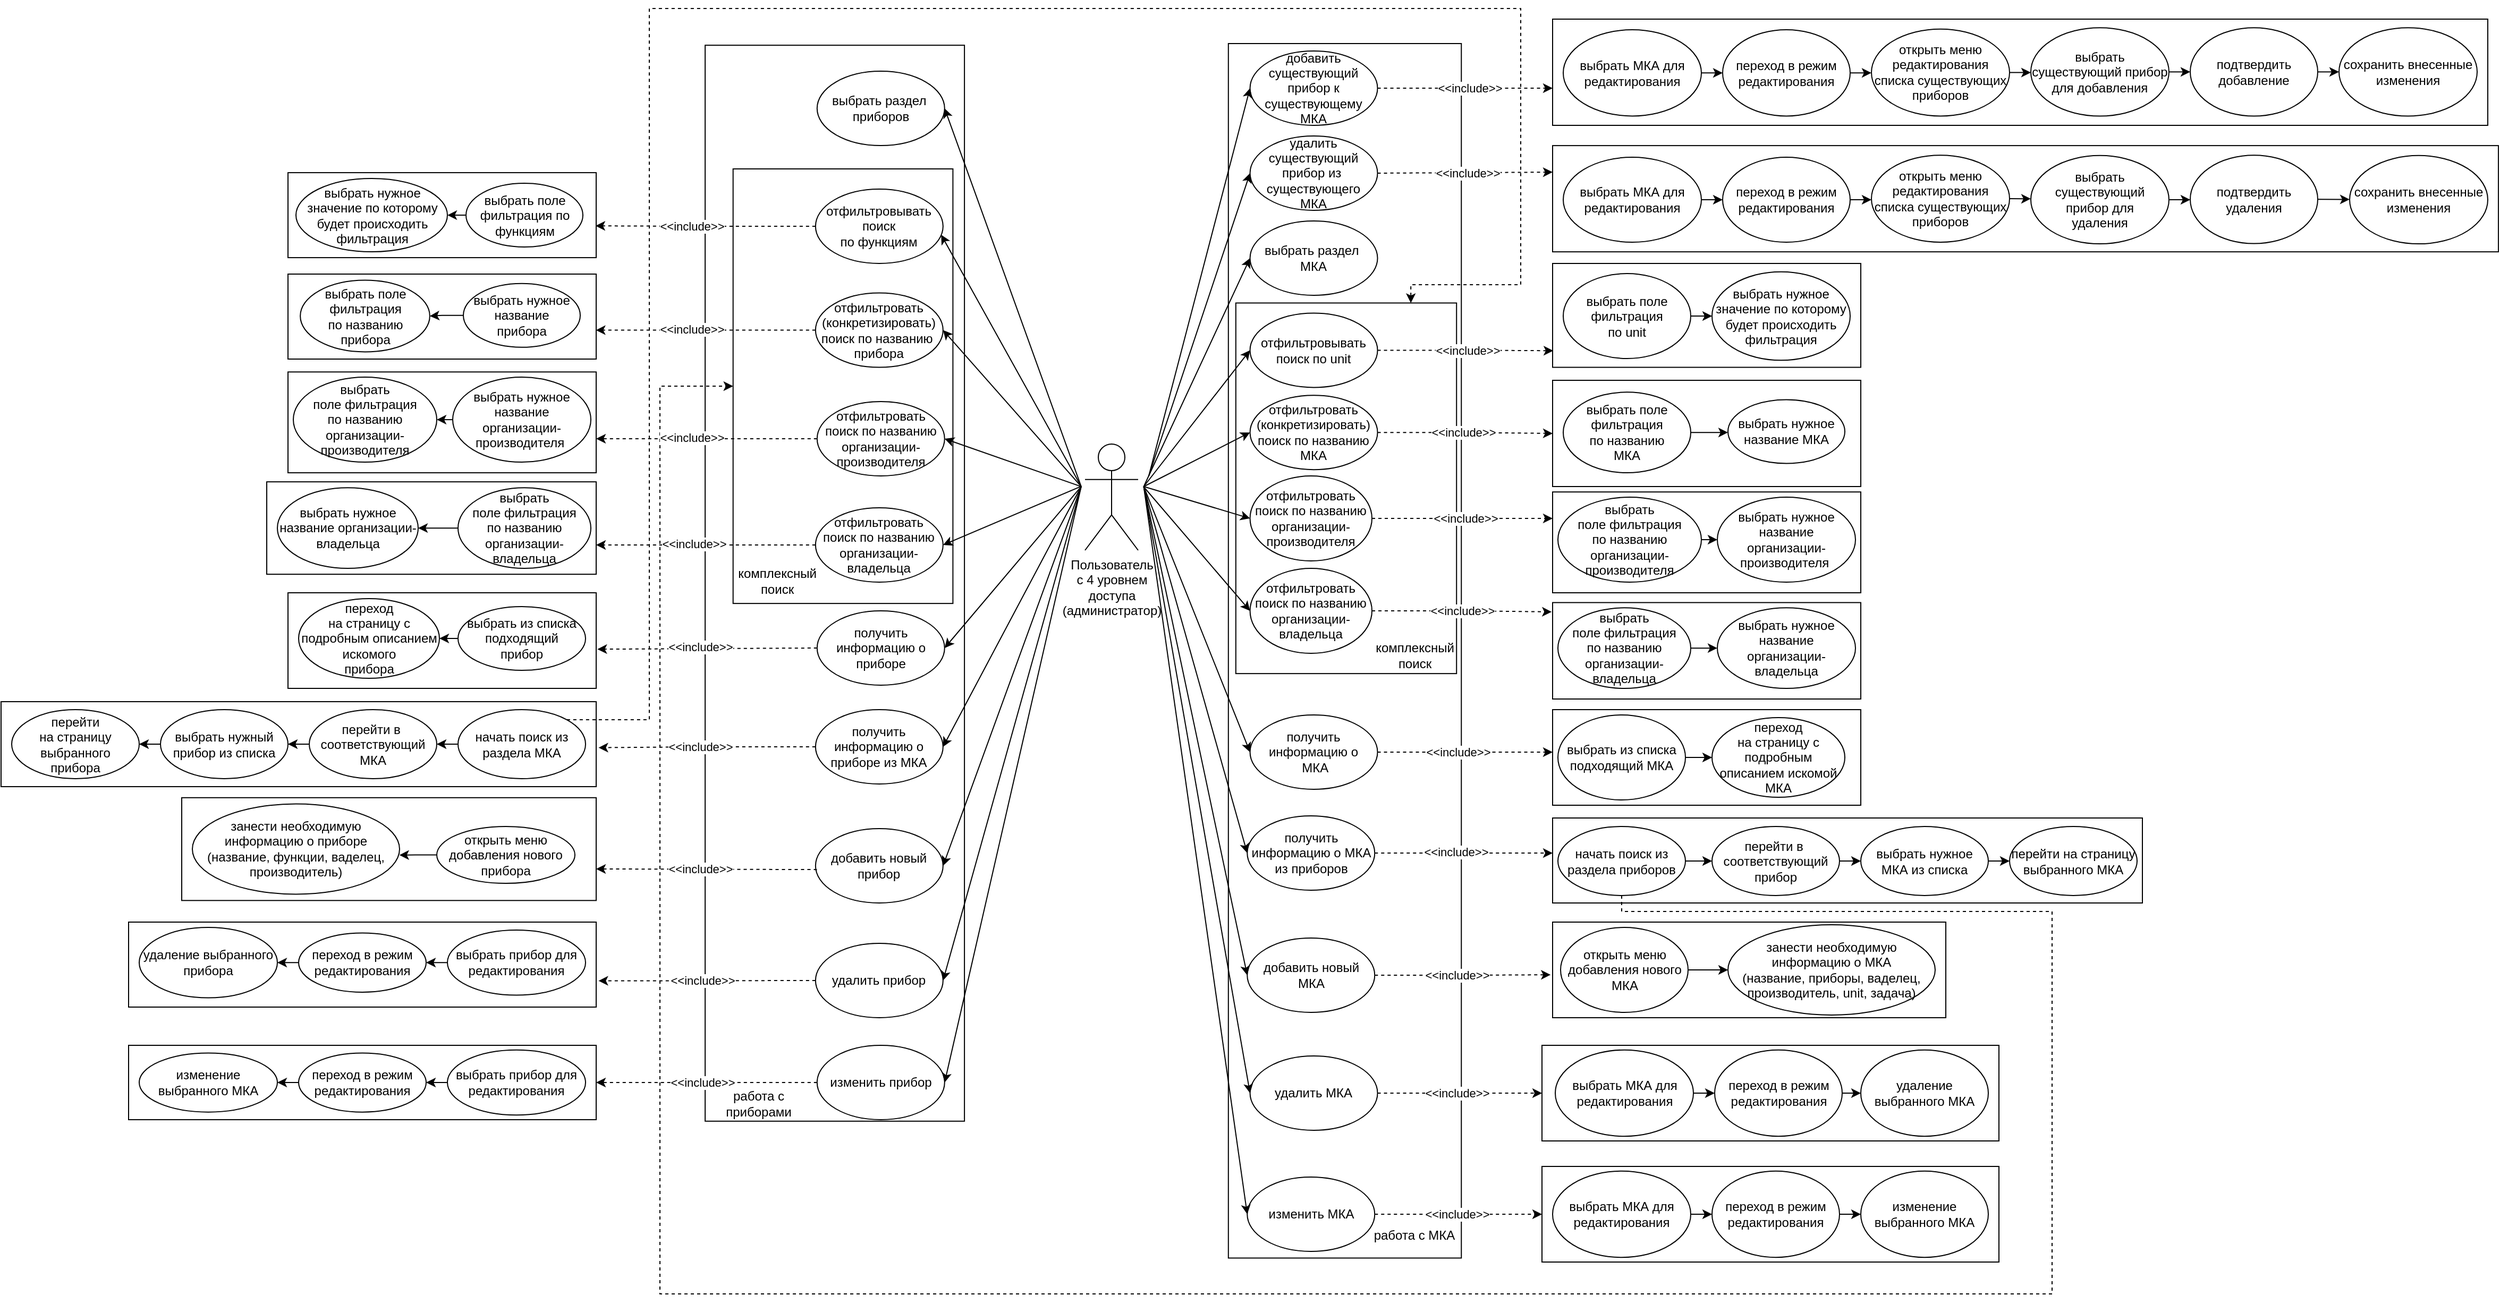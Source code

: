 <mxfile version="21.1.7" type="github">
  <diagram name="Страница 1" id="cvt_O0929-rY-0lYx0nN">
    <mxGraphModel dx="2820" dy="832" grid="1" gridSize="10" guides="1" tooltips="1" connect="1" arrows="1" fold="1" page="1" pageScale="1" pageWidth="1169" pageHeight="827" math="0" shadow="0">
      <root>
        <mxCell id="0" />
        <mxCell id="1" parent="0" />
        <mxCell id="aWElSlaV-FsV3jJ5CmYF-70" value="" style="rounded=0;whiteSpace=wrap;html=1;fillColor=none;" vertex="1" parent="1">
          <mxGeometry x="-340" y="374.53" width="290" height="80" as="geometry" />
        </mxCell>
        <mxCell id="aWElSlaV-FsV3jJ5CmYF-48" value="" style="rounded=0;whiteSpace=wrap;html=1;fillColor=none;" vertex="1" parent="1">
          <mxGeometry x="-360" y="665.57" width="310" height="87" as="geometry" />
        </mxCell>
        <mxCell id="aWElSlaV-FsV3jJ5CmYF-41" value="" style="rounded=0;whiteSpace=wrap;html=1;fillColor=none;" vertex="1" parent="1">
          <mxGeometry x="-340" y="770" width="290" height="90" as="geometry" />
        </mxCell>
        <mxCell id="aWElSlaV-FsV3jJ5CmYF-29" value="" style="rounded=0;whiteSpace=wrap;html=1;fillColor=none;" vertex="1" parent="1">
          <mxGeometry x="-610" y="872.5" width="560" height="80" as="geometry" />
        </mxCell>
        <mxCell id="aWElSlaV-FsV3jJ5CmYF-6" value="" style="rounded=0;whiteSpace=wrap;html=1;fillColor=none;" vertex="1" parent="1">
          <mxGeometry x="-490" y="1196" width="440" height="70" as="geometry" />
        </mxCell>
        <mxCell id="TK4yZgapruFNAz4to_jF-23" value="" style="rounded=0;whiteSpace=wrap;html=1;fillColor=none;" parent="1" vertex="1">
          <mxGeometry x="840" y="1310" width="430" height="90" as="geometry" />
        </mxCell>
        <mxCell id="TK4yZgapruFNAz4to_jF-6" value="" style="rounded=0;whiteSpace=wrap;html=1;fillColor=none;" parent="1" vertex="1">
          <mxGeometry x="840" y="1196" width="430" height="90" as="geometry" />
        </mxCell>
        <mxCell id="xGtn8Q8a9lthBhABmI1u-153" value="" style="rounded=0;whiteSpace=wrap;html=1;fillColor=none;" parent="1" vertex="1">
          <mxGeometry x="850" y="1080" width="370" height="90" as="geometry" />
        </mxCell>
        <mxCell id="xGtn8Q8a9lthBhABmI1u-146" value="" style="rounded=0;whiteSpace=wrap;html=1;fillColor=none;" parent="1" vertex="1">
          <mxGeometry x="850" y="982" width="555" height="80" as="geometry" />
        </mxCell>
        <mxCell id="xGtn8Q8a9lthBhABmI1u-131" value="" style="rounded=0;whiteSpace=wrap;html=1;fillColor=none;" parent="1" vertex="1">
          <mxGeometry x="850" y="880" width="290" height="90" as="geometry" />
        </mxCell>
        <mxCell id="xGtn8Q8a9lthBhABmI1u-120" value="" style="rounded=0;whiteSpace=wrap;html=1;fillColor=none;" parent="1" vertex="1">
          <mxGeometry x="850" y="675.1" width="290" height="94.9" as="geometry" />
        </mxCell>
        <mxCell id="xGtn8Q8a9lthBhABmI1u-115" value="" style="rounded=0;whiteSpace=wrap;html=1;fillColor=none;" parent="1" vertex="1">
          <mxGeometry x="850" y="570" width="290" height="100" as="geometry" />
        </mxCell>
        <mxCell id="xGtn8Q8a9lthBhABmI1u-107" value="" style="rounded=0;whiteSpace=wrap;html=1;fillColor=none;" parent="1" vertex="1">
          <mxGeometry x="850" y="460" width="290" height="97.78" as="geometry" />
        </mxCell>
        <mxCell id="xGtn8Q8a9lthBhABmI1u-99" value="" style="rounded=0;whiteSpace=wrap;html=1;fillColor=none;" parent="1" vertex="1">
          <mxGeometry x="850" y="349.06" width="890" height="100" as="geometry" />
        </mxCell>
        <mxCell id="xGtn8Q8a9lthBhABmI1u-80" value="" style="rounded=0;whiteSpace=wrap;html=1;fillColor=none;" parent="1" vertex="1">
          <mxGeometry x="850" y="230" width="880" height="100" as="geometry" />
        </mxCell>
        <mxCell id="xGtn8Q8a9lthBhABmI1u-2" value="" style="rounded=0;whiteSpace=wrap;html=1;rotation=90;fillColor=none;" parent="1" vertex="1">
          <mxGeometry x="-331.86" y="639" width="1012.81" height="244" as="geometry" />
        </mxCell>
        <mxCell id="xGtn8Q8a9lthBhABmI1u-3" value="" style="rounded=0;whiteSpace=wrap;html=1;rotation=90;fillColor=none;" parent="1" vertex="1">
          <mxGeometry x="82.9" y="715.01" width="1143.23" height="219.22" as="geometry" />
        </mxCell>
        <mxCell id="xGtn8Q8a9lthBhABmI1u-4" value="" style="rounded=0;whiteSpace=wrap;html=1;rotation=90;fillColor=none;" parent="1" vertex="1">
          <mxGeometry x="481.33" y="567.8" width="348.86" height="207.69" as="geometry" />
        </mxCell>
        <mxCell id="xGtn8Q8a9lthBhABmI1u-5" value="&lt;font style=&quot;vertical-align: inherit;&quot;&gt;&lt;font style=&quot;vertical-align: inherit;&quot;&gt;Пользователь &lt;/font&gt;&lt;/font&gt;&lt;br&gt;&lt;font style=&quot;vertical-align: inherit;&quot;&gt;&lt;font style=&quot;vertical-align: inherit;&quot;&gt;с 4 уровнем &lt;br&gt;доступа&lt;br&gt;(администратор)&lt;br&gt;&lt;/font&gt;&lt;/font&gt;" style="shape=umlActor;verticalLabelPosition=bottom;verticalAlign=top;html=1;outlineConnect=0;" parent="1" vertex="1">
          <mxGeometry x="410" y="630" width="50" height="100" as="geometry" />
        </mxCell>
        <mxCell id="xGtn8Q8a9lthBhABmI1u-112" style="edgeStyle=orthogonalEdgeStyle;rounded=0;orthogonalLoop=1;jettySize=auto;html=1;exitX=1;exitY=0.5;exitDx=0;exitDy=0;entryX=0.002;entryY=0.84;entryDx=0;entryDy=0;entryPerimeter=0;dashed=1;" parent="1" source="xGtn8Q8a9lthBhABmI1u-6" target="xGtn8Q8a9lthBhABmI1u-107" edge="1">
          <mxGeometry relative="1" as="geometry" />
        </mxCell>
        <mxCell id="xGtn8Q8a9lthBhABmI1u-6" value="&lt;font style=&quot;vertical-align: inherit;&quot;&gt;&lt;font style=&quot;vertical-align: inherit;&quot;&gt;&lt;font style=&quot;vertical-align: inherit;&quot;&gt;&lt;font style=&quot;vertical-align: inherit;&quot;&gt;отфильтровывать поиск по unit&lt;/font&gt;&lt;/font&gt;&lt;/font&gt;&lt;/font&gt;" style="ellipse;whiteSpace=wrap;html=1;" parent="1" vertex="1">
          <mxGeometry x="565.27" y="506.72" width="120" height="70" as="geometry" />
        </mxCell>
        <mxCell id="xGtn8Q8a9lthBhABmI1u-116" style="edgeStyle=orthogonalEdgeStyle;rounded=0;orthogonalLoop=1;jettySize=auto;html=1;exitX=1;exitY=0.5;exitDx=0;exitDy=0;entryX=0;entryY=0.5;entryDx=0;entryDy=0;dashed=1;" parent="1" source="xGtn8Q8a9lthBhABmI1u-7" target="xGtn8Q8a9lthBhABmI1u-115" edge="1">
          <mxGeometry relative="1" as="geometry" />
        </mxCell>
        <mxCell id="xGtn8Q8a9lthBhABmI1u-7" value="&lt;font style=&quot;vertical-align: inherit;&quot;&gt;&lt;font style=&quot;vertical-align: inherit;&quot;&gt;&lt;font style=&quot;vertical-align: inherit;&quot;&gt;&lt;font style=&quot;vertical-align: inherit;&quot;&gt;&lt;font style=&quot;vertical-align: inherit;&quot;&gt;&lt;font style=&quot;vertical-align: inherit;&quot;&gt;отфильтровать (конкретизировать) поиск по названию МКА&lt;/font&gt;&lt;/font&gt;&lt;/font&gt;&lt;/font&gt;&lt;/font&gt;&lt;/font&gt;" style="ellipse;whiteSpace=wrap;html=1;" parent="1" vertex="1">
          <mxGeometry x="565.27" y="584.09" width="120" height="70" as="geometry" />
        </mxCell>
        <mxCell id="xGtn8Q8a9lthBhABmI1u-128" style="edgeStyle=orthogonalEdgeStyle;rounded=0;orthogonalLoop=1;jettySize=auto;html=1;dashed=1;" parent="1" source="xGtn8Q8a9lthBhABmI1u-8" edge="1">
          <mxGeometry relative="1" as="geometry">
            <mxPoint x="850" y="920" as="targetPoint" />
          </mxGeometry>
        </mxCell>
        <mxCell id="xGtn8Q8a9lthBhABmI1u-8" value="&lt;font style=&quot;vertical-align: inherit;&quot;&gt;&lt;font style=&quot;vertical-align: inherit;&quot;&gt;&lt;font style=&quot;vertical-align: inherit;&quot;&gt;&lt;font style=&quot;vertical-align: inherit;&quot;&gt;получить информацию о&lt;br&gt;&amp;nbsp;МКА&lt;/font&gt;&lt;/font&gt;&lt;/font&gt;&lt;/font&gt;" style="ellipse;whiteSpace=wrap;html=1;" parent="1" vertex="1">
          <mxGeometry x="565.27" y="885" width="120" height="70" as="geometry" />
        </mxCell>
        <mxCell id="xGtn8Q8a9lthBhABmI1u-9" value="&lt;font style=&quot;vertical-align: inherit;&quot;&gt;&lt;font style=&quot;vertical-align: inherit;&quot;&gt;&lt;font style=&quot;vertical-align: inherit;&quot;&gt;&lt;font style=&quot;vertical-align: inherit;&quot;&gt;выбрать раздел&amp;nbsp; МКА&lt;/font&gt;&lt;/font&gt;&lt;/font&gt;&lt;/font&gt;" style="ellipse;whiteSpace=wrap;html=1;" parent="1" vertex="1">
          <mxGeometry x="565.27" y="420" width="120" height="70" as="geometry" />
        </mxCell>
        <mxCell id="xGtn8Q8a9lthBhABmI1u-10" value="&lt;font style=&quot;vertical-align: inherit;&quot;&gt;&lt;font style=&quot;vertical-align: inherit;&quot;&gt;работа с МКА&lt;/font&gt;&lt;/font&gt;" style="text;html=1;strokeColor=none;fillColor=none;align=center;verticalAlign=middle;whiteSpace=wrap;rounded=0;dashed=1;" parent="1" vertex="1">
          <mxGeometry x="675" y="1360" width="90" height="30" as="geometry" />
        </mxCell>
        <mxCell id="xGtn8Q8a9lthBhABmI1u-121" style="edgeStyle=orthogonalEdgeStyle;rounded=0;orthogonalLoop=1;jettySize=auto;html=1;exitX=1;exitY=0.5;exitDx=0;exitDy=0;dashed=1;" parent="1" source="xGtn8Q8a9lthBhABmI1u-11" edge="1">
          <mxGeometry relative="1" as="geometry">
            <mxPoint x="850" y="700" as="targetPoint" />
          </mxGeometry>
        </mxCell>
        <mxCell id="xGtn8Q8a9lthBhABmI1u-11" value="отфильтровать поиск по названию организации-производителя" style="ellipse;whiteSpace=wrap;html=1;" parent="1" vertex="1">
          <mxGeometry x="565.27" y="660" width="114.73" height="80" as="geometry" />
        </mxCell>
        <mxCell id="xGtn8Q8a9lthBhABmI1u-12" value="комплексный &lt;br&gt;поиск" style="text;html=1;align=center;verticalAlign=middle;resizable=0;points=[];autosize=1;strokeColor=none;fillColor=none;" parent="1" vertex="1">
          <mxGeometry x="670" y="809.13" width="100" height="40" as="geometry" />
        </mxCell>
        <mxCell id="xGtn8Q8a9lthBhABmI1u-13" value="" style="endArrow=classic;html=1;rounded=0;entryX=0;entryY=0.5;entryDx=0;entryDy=0;" parent="1" target="xGtn8Q8a9lthBhABmI1u-9" edge="1">
          <mxGeometry width="50" height="50" relative="1" as="geometry">
            <mxPoint x="465.27" y="670" as="sourcePoint" />
            <mxPoint x="595.27" y="560" as="targetPoint" />
          </mxGeometry>
        </mxCell>
        <mxCell id="xGtn8Q8a9lthBhABmI1u-14" value="" style="endArrow=classic;html=1;rounded=0;entryX=0;entryY=0.5;entryDx=0;entryDy=0;" parent="1" target="xGtn8Q8a9lthBhABmI1u-6" edge="1">
          <mxGeometry width="50" height="50" relative="1" as="geometry">
            <mxPoint x="465.27" y="670" as="sourcePoint" />
            <mxPoint x="595.27" y="560" as="targetPoint" />
          </mxGeometry>
        </mxCell>
        <mxCell id="xGtn8Q8a9lthBhABmI1u-15" value="" style="endArrow=classic;html=1;rounded=0;entryX=0;entryY=0.5;entryDx=0;entryDy=0;" parent="1" target="xGtn8Q8a9lthBhABmI1u-7" edge="1">
          <mxGeometry width="50" height="50" relative="1" as="geometry">
            <mxPoint x="465.27" y="670" as="sourcePoint" />
            <mxPoint x="595.27" y="560" as="targetPoint" />
          </mxGeometry>
        </mxCell>
        <mxCell id="xGtn8Q8a9lthBhABmI1u-16" value="" style="endArrow=classic;html=1;rounded=0;entryX=0;entryY=0.5;entryDx=0;entryDy=0;" parent="1" target="xGtn8Q8a9lthBhABmI1u-11" edge="1">
          <mxGeometry width="50" height="50" relative="1" as="geometry">
            <mxPoint x="465.27" y="670" as="sourcePoint" />
            <mxPoint x="595.27" y="560" as="targetPoint" />
          </mxGeometry>
        </mxCell>
        <mxCell id="xGtn8Q8a9lthBhABmI1u-17" value="" style="endArrow=classic;html=1;rounded=0;entryX=0;entryY=0.5;entryDx=0;entryDy=0;" parent="1" target="xGtn8Q8a9lthBhABmI1u-8" edge="1">
          <mxGeometry width="50" height="50" relative="1" as="geometry">
            <mxPoint x="465.27" y="670" as="sourcePoint" />
            <mxPoint x="595.27" y="560" as="targetPoint" />
          </mxGeometry>
        </mxCell>
        <mxCell id="xGtn8Q8a9lthBhABmI1u-147" style="edgeStyle=orthogonalEdgeStyle;rounded=0;orthogonalLoop=1;jettySize=auto;html=1;dashed=1;" parent="1" source="xGtn8Q8a9lthBhABmI1u-18" edge="1">
          <mxGeometry relative="1" as="geometry">
            <mxPoint x="850" y="1015" as="targetPoint" />
          </mxGeometry>
        </mxCell>
        <mxCell id="xGtn8Q8a9lthBhABmI1u-18" value="&lt;font style=&quot;vertical-align: inherit;&quot;&gt;&lt;font style=&quot;vertical-align: inherit;&quot;&gt;&lt;font style=&quot;vertical-align: inherit;&quot;&gt;&lt;font style=&quot;vertical-align: inherit;&quot;&gt;&lt;font style=&quot;vertical-align: inherit;&quot;&gt;&lt;font style=&quot;vertical-align: inherit;&quot;&gt;получить информацию о&amp;nbsp;&lt;/font&gt;&lt;/font&gt;&lt;font style=&quot;vertical-align: inherit;&quot;&gt;&lt;font style=&quot;vertical-align: inherit;&quot;&gt;МКА &lt;br&gt;из приборов&lt;/font&gt;&lt;/font&gt;&lt;/font&gt;&lt;/font&gt;&lt;/font&gt;&lt;/font&gt;" style="ellipse;whiteSpace=wrap;html=1;" parent="1" vertex="1">
          <mxGeometry x="562.64" y="980" width="120" height="70" as="geometry" />
        </mxCell>
        <mxCell id="xGtn8Q8a9lthBhABmI1u-19" value="" style="endArrow=classic;html=1;rounded=0;entryX=0;entryY=0.5;entryDx=0;entryDy=0;" parent="1" target="xGtn8Q8a9lthBhABmI1u-18" edge="1">
          <mxGeometry width="50" height="50" relative="1" as="geometry">
            <mxPoint x="465.27" y="670" as="sourcePoint" />
            <mxPoint x="665.27" y="650" as="targetPoint" />
          </mxGeometry>
        </mxCell>
        <mxCell id="xGtn8Q8a9lthBhABmI1u-20" value="" style="rounded=0;whiteSpace=wrap;html=1;rotation=90;fillColor=none;" parent="1" vertex="1">
          <mxGeometry x="-22.28" y="472.1" width="409.09" height="206.85" as="geometry" />
        </mxCell>
        <mxCell id="aWElSlaV-FsV3jJ5CmYF-72" style="edgeStyle=orthogonalEdgeStyle;rounded=0;orthogonalLoop=1;jettySize=auto;html=1;entryX=0.998;entryY=0.626;entryDx=0;entryDy=0;entryPerimeter=0;dashed=1;" edge="1" parent="1" source="xGtn8Q8a9lthBhABmI1u-21" target="aWElSlaV-FsV3jJ5CmYF-70">
          <mxGeometry relative="1" as="geometry" />
        </mxCell>
        <mxCell id="xGtn8Q8a9lthBhABmI1u-21" value="&lt;font style=&quot;vertical-align: inherit;&quot;&gt;&lt;font style=&quot;vertical-align: inherit;&quot;&gt;&lt;font style=&quot;vertical-align: inherit;&quot;&gt;&lt;font style=&quot;vertical-align: inherit;&quot;&gt;отфильтровывать поиск &lt;br&gt;по функциям&lt;/font&gt;&lt;/font&gt;&lt;/font&gt;&lt;/font&gt;" style="ellipse;whiteSpace=wrap;html=1;" parent="1" vertex="1">
          <mxGeometry x="156.41" y="390" width="120" height="70" as="geometry" />
        </mxCell>
        <mxCell id="aWElSlaV-FsV3jJ5CmYF-66" style="edgeStyle=orthogonalEdgeStyle;rounded=0;orthogonalLoop=1;jettySize=auto;html=1;entryX=0.999;entryY=0.66;entryDx=0;entryDy=0;entryPerimeter=0;dashed=1;" edge="1" parent="1" source="xGtn8Q8a9lthBhABmI1u-22" target="aWElSlaV-FsV3jJ5CmYF-60">
          <mxGeometry relative="1" as="geometry" />
        </mxCell>
        <mxCell id="xGtn8Q8a9lthBhABmI1u-22" value="&lt;font style=&quot;vertical-align: inherit;&quot;&gt;&lt;font style=&quot;vertical-align: inherit;&quot;&gt;&lt;font style=&quot;vertical-align: inherit;&quot;&gt;&lt;font style=&quot;vertical-align: inherit;&quot;&gt;&lt;font style=&quot;vertical-align: inherit;&quot;&gt;&lt;font style=&quot;vertical-align: inherit;&quot;&gt;отфильтровать (конкретизировать) поиск по названию&amp;nbsp;&lt;br&gt;прибора&lt;br&gt;&lt;/font&gt;&lt;/font&gt;&lt;/font&gt;&lt;/font&gt;&lt;/font&gt;&lt;/font&gt;" style="ellipse;whiteSpace=wrap;html=1;" parent="1" vertex="1">
          <mxGeometry x="156.41" y="487.78" width="120" height="70" as="geometry" />
        </mxCell>
        <mxCell id="xGtn8Q8a9lthBhABmI1u-23" value="&lt;font style=&quot;vertical-align: inherit;&quot;&gt;&lt;font style=&quot;vertical-align: inherit;&quot;&gt;&lt;font style=&quot;vertical-align: inherit;&quot;&gt;&lt;font style=&quot;vertical-align: inherit;&quot;&gt;получить информацию о&lt;br&gt;приборе&lt;br&gt;&lt;/font&gt;&lt;/font&gt;&lt;/font&gt;&lt;/font&gt;" style="ellipse;whiteSpace=wrap;html=1;" parent="1" vertex="1">
          <mxGeometry x="157.88" y="787" width="120" height="70" as="geometry" />
        </mxCell>
        <mxCell id="xGtn8Q8a9lthBhABmI1u-24" value="&lt;font style=&quot;vertical-align: inherit;&quot;&gt;&lt;font style=&quot;vertical-align: inherit;&quot;&gt;&lt;font style=&quot;vertical-align: inherit;&quot;&gt;&lt;font style=&quot;vertical-align: inherit;&quot;&gt;выбрать раздел&amp;nbsp; приборов&lt;/font&gt;&lt;/font&gt;&lt;/font&gt;&lt;/font&gt;" style="ellipse;whiteSpace=wrap;html=1;" parent="1" vertex="1">
          <mxGeometry x="157.88" y="279.06" width="120" height="70" as="geometry" />
        </mxCell>
        <mxCell id="xGtn8Q8a9lthBhABmI1u-25" value="&lt;font style=&quot;vertical-align: inherit;&quot;&gt;&lt;font style=&quot;vertical-align: inherit;&quot;&gt;работа с приборами&lt;/font&gt;&lt;/font&gt;" style="text;html=1;strokeColor=none;fillColor=none;align=center;verticalAlign=middle;whiteSpace=wrap;rounded=0;dashed=1;" parent="1" vertex="1">
          <mxGeometry x="57.88" y="1236" width="90" height="30" as="geometry" />
        </mxCell>
        <mxCell id="aWElSlaV-FsV3jJ5CmYF-58" style="edgeStyle=orthogonalEdgeStyle;rounded=0;orthogonalLoop=1;jettySize=auto;html=1;entryX=1;entryY=0.662;entryDx=0;entryDy=0;entryPerimeter=0;dashed=1;" edge="1" parent="1" source="xGtn8Q8a9lthBhABmI1u-26" target="aWElSlaV-FsV3jJ5CmYF-52">
          <mxGeometry relative="1" as="geometry" />
        </mxCell>
        <mxCell id="xGtn8Q8a9lthBhABmI1u-26" value="отфильтровать поиск по названию организации-производителя" style="ellipse;whiteSpace=wrap;html=1;" parent="1" vertex="1">
          <mxGeometry x="157.88" y="590" width="120" height="70" as="geometry" />
        </mxCell>
        <mxCell id="xGtn8Q8a9lthBhABmI1u-27" value="комплексный &lt;br&gt;поиск" style="text;html=1;align=center;verticalAlign=middle;resizable=0;points=[];autosize=1;strokeColor=none;fillColor=none;" parent="1" vertex="1">
          <mxGeometry x="70.0" y="739.23" width="100" height="40" as="geometry" />
        </mxCell>
        <mxCell id="aWElSlaV-FsV3jJ5CmYF-36" style="edgeStyle=orthogonalEdgeStyle;rounded=0;orthogonalLoop=1;jettySize=auto;html=1;entryX=1.004;entryY=0.541;entryDx=0;entryDy=0;entryPerimeter=0;dashed=1;" edge="1" parent="1" source="xGtn8Q8a9lthBhABmI1u-28" target="aWElSlaV-FsV3jJ5CmYF-29">
          <mxGeometry relative="1" as="geometry" />
        </mxCell>
        <mxCell id="xGtn8Q8a9lthBhABmI1u-28" value="&lt;font style=&quot;vertical-align: inherit;&quot;&gt;&lt;font style=&quot;vertical-align: inherit;&quot;&gt;&lt;font style=&quot;vertical-align: inherit;&quot;&gt;&lt;font style=&quot;vertical-align: inherit;&quot;&gt;&lt;font style=&quot;vertical-align: inherit;&quot;&gt;&lt;font style=&quot;vertical-align: inherit;&quot;&gt;получить информацию о приборе из МКА&lt;/font&gt;&lt;/font&gt;&lt;font style=&quot;vertical-align: inherit;&quot;&gt;&lt;font style=&quot;vertical-align: inherit;&quot;&gt;&lt;br&gt;&lt;/font&gt;&lt;/font&gt;&lt;/font&gt;&lt;/font&gt;&lt;/font&gt;&lt;/font&gt;" style="ellipse;whiteSpace=wrap;html=1;" parent="1" vertex="1">
          <mxGeometry x="156.41" y="880" width="120" height="70" as="geometry" />
        </mxCell>
        <mxCell id="xGtn8Q8a9lthBhABmI1u-29" value="" style="endArrow=classic;html=1;rounded=0;entryX=1;entryY=0.5;entryDx=0;entryDy=0;" parent="1" target="xGtn8Q8a9lthBhABmI1u-24" edge="1">
          <mxGeometry width="50" height="50" relative="1" as="geometry">
            <mxPoint x="406.41" y="670" as="sourcePoint" />
            <mxPoint x="430.12" y="490" as="targetPoint" />
          </mxGeometry>
        </mxCell>
        <mxCell id="xGtn8Q8a9lthBhABmI1u-30" value="" style="endArrow=classic;html=1;rounded=0;entryX=0.985;entryY=0.614;entryDx=0;entryDy=0;entryPerimeter=0;" parent="1" target="xGtn8Q8a9lthBhABmI1u-21" edge="1">
          <mxGeometry width="50" height="50" relative="1" as="geometry">
            <mxPoint x="406.41" y="670" as="sourcePoint" />
            <mxPoint x="616.41" y="650" as="targetPoint" />
          </mxGeometry>
        </mxCell>
        <mxCell id="xGtn8Q8a9lthBhABmI1u-31" value="" style="endArrow=classic;html=1;rounded=0;entryX=1;entryY=0.5;entryDx=0;entryDy=0;" parent="1" target="xGtn8Q8a9lthBhABmI1u-22" edge="1">
          <mxGeometry width="50" height="50" relative="1" as="geometry">
            <mxPoint x="406.41" y="670" as="sourcePoint" />
            <mxPoint x="616.41" y="650" as="targetPoint" />
          </mxGeometry>
        </mxCell>
        <mxCell id="xGtn8Q8a9lthBhABmI1u-32" value="" style="endArrow=classic;html=1;rounded=0;entryX=1;entryY=0.5;entryDx=0;entryDy=0;" parent="1" target="xGtn8Q8a9lthBhABmI1u-26" edge="1">
          <mxGeometry width="50" height="50" relative="1" as="geometry">
            <mxPoint x="406.41" y="670" as="sourcePoint" />
            <mxPoint x="616.41" y="650" as="targetPoint" />
          </mxGeometry>
        </mxCell>
        <mxCell id="xGtn8Q8a9lthBhABmI1u-33" value="" style="endArrow=classic;html=1;rounded=0;entryX=1;entryY=0.5;entryDx=0;entryDy=0;" parent="1" target="xGtn8Q8a9lthBhABmI1u-23" edge="1">
          <mxGeometry width="50" height="50" relative="1" as="geometry">
            <mxPoint x="406.41" y="670" as="sourcePoint" />
            <mxPoint x="616.41" y="650" as="targetPoint" />
          </mxGeometry>
        </mxCell>
        <mxCell id="xGtn8Q8a9lthBhABmI1u-34" value="" style="endArrow=classic;html=1;rounded=0;entryX=1;entryY=0.5;entryDx=0;entryDy=0;" parent="1" target="xGtn8Q8a9lthBhABmI1u-28" edge="1">
          <mxGeometry width="50" height="50" relative="1" as="geometry">
            <mxPoint x="406.41" y="670" as="sourcePoint" />
            <mxPoint x="616.41" y="650" as="targetPoint" />
          </mxGeometry>
        </mxCell>
        <mxCell id="xGtn8Q8a9lthBhABmI1u-35" value="&lt;font style=&quot;vertical-align: inherit;&quot;&gt;&lt;font style=&quot;vertical-align: inherit;&quot;&gt;&lt;font style=&quot;vertical-align: inherit;&quot;&gt;&lt;font style=&quot;vertical-align: inherit;&quot;&gt;&lt;font style=&quot;vertical-align: inherit;&quot;&gt;&lt;font style=&quot;vertical-align: inherit;&quot;&gt;добавить новый прибор&lt;br&gt;&lt;/font&gt;&lt;/font&gt;&lt;/font&gt;&lt;/font&gt;&lt;/font&gt;&lt;/font&gt;" style="ellipse;whiteSpace=wrap;html=1;" parent="1" vertex="1">
          <mxGeometry x="156.41" y="992" width="120" height="70" as="geometry" />
        </mxCell>
        <mxCell id="xGtn8Q8a9lthBhABmI1u-36" value="&lt;font style=&quot;vertical-align: inherit;&quot;&gt;&lt;font style=&quot;vertical-align: inherit;&quot;&gt;&lt;font style=&quot;vertical-align: inherit;&quot;&gt;&lt;font style=&quot;vertical-align: inherit;&quot;&gt;&lt;font style=&quot;vertical-align: inherit;&quot;&gt;&lt;font style=&quot;vertical-align: inherit;&quot;&gt;удалить прибор&lt;br&gt;&lt;/font&gt;&lt;/font&gt;&lt;/font&gt;&lt;/font&gt;&lt;/font&gt;&lt;/font&gt;" style="ellipse;whiteSpace=wrap;html=1;" parent="1" vertex="1">
          <mxGeometry x="156.41" y="1100" width="120" height="70" as="geometry" />
        </mxCell>
        <mxCell id="xGtn8Q8a9lthBhABmI1u-37" value="&lt;font style=&quot;vertical-align: inherit;&quot;&gt;&lt;font style=&quot;vertical-align: inherit;&quot;&gt;&lt;font style=&quot;vertical-align: inherit;&quot;&gt;&lt;font style=&quot;vertical-align: inherit;&quot;&gt;&lt;font style=&quot;vertical-align: inherit;&quot;&gt;&lt;font style=&quot;vertical-align: inherit;&quot;&gt;изменить прибор&lt;br&gt;&lt;/font&gt;&lt;/font&gt;&lt;/font&gt;&lt;/font&gt;&lt;/font&gt;&lt;/font&gt;" style="ellipse;whiteSpace=wrap;html=1;" parent="1" vertex="1">
          <mxGeometry x="157.88" y="1196" width="120" height="70" as="geometry" />
        </mxCell>
        <mxCell id="xGtn8Q8a9lthBhABmI1u-154" style="edgeStyle=orthogonalEdgeStyle;rounded=0;orthogonalLoop=1;jettySize=auto;html=1;exitX=1;exitY=0.5;exitDx=0;exitDy=0;entryX=-0.005;entryY=0.551;entryDx=0;entryDy=0;entryPerimeter=0;dashed=1;" parent="1" source="xGtn8Q8a9lthBhABmI1u-38" target="xGtn8Q8a9lthBhABmI1u-153" edge="1">
          <mxGeometry relative="1" as="geometry" />
        </mxCell>
        <mxCell id="xGtn8Q8a9lthBhABmI1u-38" value="&lt;font style=&quot;vertical-align: inherit;&quot;&gt;&lt;font style=&quot;vertical-align: inherit;&quot;&gt;&lt;font style=&quot;vertical-align: inherit;&quot;&gt;&lt;font style=&quot;vertical-align: inherit;&quot;&gt;&lt;font style=&quot;vertical-align: inherit;&quot;&gt;&lt;font style=&quot;vertical-align: inherit;&quot;&gt;добавить новый МКА&lt;br&gt;&lt;/font&gt;&lt;/font&gt;&lt;/font&gt;&lt;/font&gt;&lt;/font&gt;&lt;/font&gt;" style="ellipse;whiteSpace=wrap;html=1;" parent="1" vertex="1">
          <mxGeometry x="562.64" y="1095" width="120" height="70" as="geometry" />
        </mxCell>
        <mxCell id="xGtn8Q8a9lthBhABmI1u-39" value="&lt;font style=&quot;vertical-align: inherit;&quot;&gt;&lt;font style=&quot;vertical-align: inherit;&quot;&gt;&lt;font style=&quot;vertical-align: inherit;&quot;&gt;&lt;font style=&quot;vertical-align: inherit;&quot;&gt;&lt;font style=&quot;vertical-align: inherit;&quot;&gt;&lt;font style=&quot;vertical-align: inherit;&quot;&gt;удалить МКА&lt;br&gt;&lt;/font&gt;&lt;/font&gt;&lt;/font&gt;&lt;/font&gt;&lt;/font&gt;&lt;/font&gt;" style="ellipse;whiteSpace=wrap;html=1;" parent="1" vertex="1">
          <mxGeometry x="565.28" y="1206" width="120" height="70" as="geometry" />
        </mxCell>
        <mxCell id="TK4yZgapruFNAz4to_jF-24" style="edgeStyle=orthogonalEdgeStyle;rounded=0;orthogonalLoop=1;jettySize=auto;html=1;exitX=1;exitY=0.5;exitDx=0;exitDy=0;entryX=0;entryY=0.5;entryDx=0;entryDy=0;dashed=1;" parent="1" source="xGtn8Q8a9lthBhABmI1u-40" target="TK4yZgapruFNAz4to_jF-23" edge="1">
          <mxGeometry relative="1" as="geometry" />
        </mxCell>
        <mxCell id="xGtn8Q8a9lthBhABmI1u-40" value="&lt;font style=&quot;vertical-align: inherit;&quot;&gt;&lt;font style=&quot;vertical-align: inherit;&quot;&gt;&lt;font style=&quot;vertical-align: inherit;&quot;&gt;&lt;font style=&quot;vertical-align: inherit;&quot;&gt;&lt;font style=&quot;vertical-align: inherit;&quot;&gt;&lt;font style=&quot;vertical-align: inherit;&quot;&gt;изменить МКА&lt;br&gt;&lt;/font&gt;&lt;/font&gt;&lt;/font&gt;&lt;/font&gt;&lt;/font&gt;&lt;/font&gt;" style="ellipse;whiteSpace=wrap;html=1;" parent="1" vertex="1">
          <mxGeometry x="562.64" y="1320" width="120" height="70" as="geometry" />
        </mxCell>
        <mxCell id="xGtn8Q8a9lthBhABmI1u-41" value="" style="endArrow=classic;html=1;rounded=0;entryX=0;entryY=0.5;entryDx=0;entryDy=0;" parent="1" target="xGtn8Q8a9lthBhABmI1u-38" edge="1">
          <mxGeometry width="50" height="50" relative="1" as="geometry">
            <mxPoint x="465.27" y="670" as="sourcePoint" />
            <mxPoint x="455.27" y="990" as="targetPoint" />
          </mxGeometry>
        </mxCell>
        <mxCell id="xGtn8Q8a9lthBhABmI1u-42" value="" style="endArrow=classic;html=1;rounded=0;entryX=0;entryY=0.5;entryDx=0;entryDy=0;" parent="1" target="xGtn8Q8a9lthBhABmI1u-39" edge="1">
          <mxGeometry width="50" height="50" relative="1" as="geometry">
            <mxPoint x="465.27" y="670" as="sourcePoint" />
            <mxPoint x="455.27" y="860" as="targetPoint" />
          </mxGeometry>
        </mxCell>
        <mxCell id="xGtn8Q8a9lthBhABmI1u-43" value="" style="endArrow=classic;html=1;rounded=0;entryX=0;entryY=0.5;entryDx=0;entryDy=0;" parent="1" target="xGtn8Q8a9lthBhABmI1u-40" edge="1">
          <mxGeometry width="50" height="50" relative="1" as="geometry">
            <mxPoint x="465.27" y="670" as="sourcePoint" />
            <mxPoint x="455.27" y="930" as="targetPoint" />
          </mxGeometry>
        </mxCell>
        <mxCell id="xGtn8Q8a9lthBhABmI1u-44" value="" style="endArrow=classic;html=1;rounded=0;entryX=1;entryY=0.5;entryDx=0;entryDy=0;" parent="1" target="xGtn8Q8a9lthBhABmI1u-35" edge="1">
          <mxGeometry width="50" height="50" relative="1" as="geometry">
            <mxPoint x="406.41" y="670" as="sourcePoint" />
            <mxPoint x="456.41" y="720" as="targetPoint" />
          </mxGeometry>
        </mxCell>
        <mxCell id="xGtn8Q8a9lthBhABmI1u-45" value="" style="endArrow=classic;html=1;rounded=0;entryX=1;entryY=0.5;entryDx=0;entryDy=0;" parent="1" target="xGtn8Q8a9lthBhABmI1u-36" edge="1">
          <mxGeometry width="50" height="50" relative="1" as="geometry">
            <mxPoint x="406.41" y="670" as="sourcePoint" />
            <mxPoint x="456.41" y="790" as="targetPoint" />
          </mxGeometry>
        </mxCell>
        <mxCell id="xGtn8Q8a9lthBhABmI1u-46" value="" style="endArrow=classic;html=1;rounded=0;entryX=1;entryY=0.5;entryDx=0;entryDy=0;" parent="1" target="xGtn8Q8a9lthBhABmI1u-37" edge="1">
          <mxGeometry width="50" height="50" relative="1" as="geometry">
            <mxPoint x="406.41" y="670" as="sourcePoint" />
            <mxPoint x="456.41" y="860" as="targetPoint" />
          </mxGeometry>
        </mxCell>
        <mxCell id="xGtn8Q8a9lthBhABmI1u-47" value="добавить существующий прибор к существующему МКА" style="ellipse;whiteSpace=wrap;html=1;" parent="1" vertex="1">
          <mxGeometry x="565.27" y="260" width="120" height="70" as="geometry" />
        </mxCell>
        <mxCell id="xGtn8Q8a9lthBhABmI1u-48" value="удалить существующий прибор из&amp;nbsp; существующего &lt;br&gt;МКА" style="ellipse;whiteSpace=wrap;html=1;" parent="1" vertex="1">
          <mxGeometry x="565.27" y="340" width="120" height="70" as="geometry" />
        </mxCell>
        <mxCell id="xGtn8Q8a9lthBhABmI1u-49" value="" style="endArrow=classic;html=1;rounded=0;entryX=0;entryY=0.5;entryDx=0;entryDy=0;" parent="1" target="xGtn8Q8a9lthBhABmI1u-48" edge="1">
          <mxGeometry width="50" height="50" relative="1" as="geometry">
            <mxPoint x="470" y="660" as="sourcePoint" />
            <mxPoint x="575" y="465" as="targetPoint" />
          </mxGeometry>
        </mxCell>
        <mxCell id="xGtn8Q8a9lthBhABmI1u-50" value="" style="endArrow=classic;html=1;rounded=0;entryX=0;entryY=0.5;entryDx=0;entryDy=0;" parent="1" target="xGtn8Q8a9lthBhABmI1u-47" edge="1">
          <mxGeometry width="50" height="50" relative="1" as="geometry">
            <mxPoint x="470" y="660" as="sourcePoint" />
            <mxPoint x="480" y="570" as="targetPoint" />
          </mxGeometry>
        </mxCell>
        <mxCell id="xGtn8Q8a9lthBhABmI1u-74" style="edgeStyle=orthogonalEdgeStyle;rounded=0;orthogonalLoop=1;jettySize=auto;html=1;exitX=1;exitY=0.5;exitDx=0;exitDy=0;entryX=0;entryY=0.5;entryDx=0;entryDy=0;" parent="1" source="xGtn8Q8a9lthBhABmI1u-51" target="xGtn8Q8a9lthBhABmI1u-57" edge="1">
          <mxGeometry relative="1" as="geometry" />
        </mxCell>
        <mxCell id="xGtn8Q8a9lthBhABmI1u-51" value="выбрать МКА для редактирования" style="ellipse;whiteSpace=wrap;html=1;fillColor=none;" parent="1" vertex="1">
          <mxGeometry x="860" y="240" width="130" height="81.25" as="geometry" />
        </mxCell>
        <mxCell id="xGtn8Q8a9lthBhABmI1u-89" style="edgeStyle=orthogonalEdgeStyle;rounded=0;orthogonalLoop=1;jettySize=auto;html=1;exitX=1;exitY=0.5;exitDx=0;exitDy=0;entryX=0;entryY=0.5;entryDx=0;entryDy=0;" parent="1" source="xGtn8Q8a9lthBhABmI1u-57" target="xGtn8Q8a9lthBhABmI1u-61" edge="1">
          <mxGeometry relative="1" as="geometry" />
        </mxCell>
        <mxCell id="xGtn8Q8a9lthBhABmI1u-57" value="переход в режим редактирования" style="ellipse;whiteSpace=wrap;html=1;fillColor=none;" parent="1" vertex="1">
          <mxGeometry x="1010" y="240" width="120" height="81.25" as="geometry" />
        </mxCell>
        <mxCell id="xGtn8Q8a9lthBhABmI1u-77" style="edgeStyle=orthogonalEdgeStyle;rounded=0;orthogonalLoop=1;jettySize=auto;html=1;exitX=1;exitY=0.5;exitDx=0;exitDy=0;entryX=0;entryY=0.5;entryDx=0;entryDy=0;" parent="1" source="xGtn8Q8a9lthBhABmI1u-61" target="xGtn8Q8a9lthBhABmI1u-62" edge="1">
          <mxGeometry relative="1" as="geometry" />
        </mxCell>
        <mxCell id="xGtn8Q8a9lthBhABmI1u-61" value="открыть меню редактирования списка существующих приборов" style="ellipse;whiteSpace=wrap;html=1;fillColor=none;" parent="1" vertex="1">
          <mxGeometry x="1150" y="239.37" width="130" height="81.88" as="geometry" />
        </mxCell>
        <mxCell id="xGtn8Q8a9lthBhABmI1u-78" style="edgeStyle=orthogonalEdgeStyle;rounded=0;orthogonalLoop=1;jettySize=auto;html=1;exitX=1;exitY=0.5;exitDx=0;exitDy=0;entryX=0;entryY=0.5;entryDx=0;entryDy=0;" parent="1" source="xGtn8Q8a9lthBhABmI1u-62" target="xGtn8Q8a9lthBhABmI1u-63" edge="1">
          <mxGeometry relative="1" as="geometry" />
        </mxCell>
        <mxCell id="xGtn8Q8a9lthBhABmI1u-62" value="выбрать существующий прибор для добавления" style="ellipse;whiteSpace=wrap;html=1;fillColor=none;" parent="1" vertex="1">
          <mxGeometry x="1300" y="238.12" width="130" height="83.13" as="geometry" />
        </mxCell>
        <mxCell id="xGtn8Q8a9lthBhABmI1u-79" style="edgeStyle=orthogonalEdgeStyle;rounded=0;orthogonalLoop=1;jettySize=auto;html=1;exitX=1;exitY=0.5;exitDx=0;exitDy=0;entryX=0;entryY=0.5;entryDx=0;entryDy=0;" parent="1" source="xGtn8Q8a9lthBhABmI1u-63" target="xGtn8Q8a9lthBhABmI1u-68" edge="1">
          <mxGeometry relative="1" as="geometry" />
        </mxCell>
        <mxCell id="xGtn8Q8a9lthBhABmI1u-63" value="подтвердить добавление" style="ellipse;whiteSpace=wrap;html=1;fillColor=none;" parent="1" vertex="1">
          <mxGeometry x="1450" y="238.12" width="120" height="83.13" as="geometry" />
        </mxCell>
        <mxCell id="xGtn8Q8a9lthBhABmI1u-68" value="сохранить внесенные изменения" style="ellipse;whiteSpace=wrap;html=1;fillColor=none;" parent="1" vertex="1">
          <mxGeometry x="1590" y="238.12" width="130" height="83.13" as="geometry" />
        </mxCell>
        <mxCell id="xGtn8Q8a9lthBhABmI1u-72" value="" style="endArrow=classic;html=1;rounded=0;exitX=1;exitY=0.5;exitDx=0;exitDy=0;dashed=1;" parent="1" source="xGtn8Q8a9lthBhABmI1u-47" edge="1">
          <mxGeometry width="50" height="50" relative="1" as="geometry">
            <mxPoint x="790" y="550" as="sourcePoint" />
            <mxPoint x="850" y="295" as="targetPoint" />
          </mxGeometry>
        </mxCell>
        <mxCell id="xGtn8Q8a9lthBhABmI1u-90" style="edgeStyle=orthogonalEdgeStyle;rounded=0;orthogonalLoop=1;jettySize=auto;html=1;exitX=1;exitY=0.5;exitDx=0;exitDy=0;entryX=0;entryY=0.5;entryDx=0;entryDy=0;" parent="1" source="xGtn8Q8a9lthBhABmI1u-87" target="xGtn8Q8a9lthBhABmI1u-88" edge="1">
          <mxGeometry relative="1" as="geometry" />
        </mxCell>
        <mxCell id="xGtn8Q8a9lthBhABmI1u-87" value="выбрать МКА для редактирования" style="ellipse;whiteSpace=wrap;html=1;fillColor=none;" parent="1" vertex="1">
          <mxGeometry x="860" y="360" width="130" height="80" as="geometry" />
        </mxCell>
        <mxCell id="xGtn8Q8a9lthBhABmI1u-92" style="edgeStyle=orthogonalEdgeStyle;rounded=0;orthogonalLoop=1;jettySize=auto;html=1;exitX=1;exitY=0.5;exitDx=0;exitDy=0;entryX=0;entryY=0.5;entryDx=0;entryDy=0;" parent="1" source="xGtn8Q8a9lthBhABmI1u-88" target="xGtn8Q8a9lthBhABmI1u-91" edge="1">
          <mxGeometry relative="1" as="geometry" />
        </mxCell>
        <mxCell id="xGtn8Q8a9lthBhABmI1u-88" value="переход в режим редактирования" style="ellipse;whiteSpace=wrap;html=1;fillColor=none;" parent="1" vertex="1">
          <mxGeometry x="1010" y="360" width="120" height="80" as="geometry" />
        </mxCell>
        <mxCell id="xGtn8Q8a9lthBhABmI1u-94" style="edgeStyle=orthogonalEdgeStyle;rounded=0;orthogonalLoop=1;jettySize=auto;html=1;exitX=1;exitY=0.5;exitDx=0;exitDy=0;entryX=0;entryY=0.5;entryDx=0;entryDy=0;" parent="1" source="xGtn8Q8a9lthBhABmI1u-91" target="xGtn8Q8a9lthBhABmI1u-93" edge="1">
          <mxGeometry relative="1" as="geometry" />
        </mxCell>
        <mxCell id="xGtn8Q8a9lthBhABmI1u-91" value="открыть меню редактирования списка существующих приборов" style="ellipse;whiteSpace=wrap;html=1;fillColor=none;" parent="1" vertex="1">
          <mxGeometry x="1150" y="358.12" width="130" height="81.88" as="geometry" />
        </mxCell>
        <mxCell id="xGtn8Q8a9lthBhABmI1u-96" style="edgeStyle=orthogonalEdgeStyle;rounded=0;orthogonalLoop=1;jettySize=auto;html=1;exitX=1;exitY=0.5;exitDx=0;exitDy=0;entryX=0;entryY=0.5;entryDx=0;entryDy=0;" parent="1" source="xGtn8Q8a9lthBhABmI1u-93" target="xGtn8Q8a9lthBhABmI1u-95" edge="1">
          <mxGeometry relative="1" as="geometry" />
        </mxCell>
        <mxCell id="xGtn8Q8a9lthBhABmI1u-93" value="выбрать существующий &lt;br&gt;прибор для&lt;br&gt;удаления" style="ellipse;whiteSpace=wrap;html=1;fillColor=none;" parent="1" vertex="1">
          <mxGeometry x="1300" y="358.43" width="130" height="83.13" as="geometry" />
        </mxCell>
        <mxCell id="xGtn8Q8a9lthBhABmI1u-98" style="edgeStyle=orthogonalEdgeStyle;rounded=0;orthogonalLoop=1;jettySize=auto;html=1;exitX=1;exitY=0.5;exitDx=0;exitDy=0;entryX=0;entryY=0.5;entryDx=0;entryDy=0;" parent="1" source="xGtn8Q8a9lthBhABmI1u-95" target="xGtn8Q8a9lthBhABmI1u-97" edge="1">
          <mxGeometry relative="1" as="geometry" />
        </mxCell>
        <mxCell id="xGtn8Q8a9lthBhABmI1u-95" value="подтвердить удаления" style="ellipse;whiteSpace=wrap;html=1;fillColor=none;" parent="1" vertex="1">
          <mxGeometry x="1450" y="358.12" width="120" height="83.13" as="geometry" />
        </mxCell>
        <mxCell id="xGtn8Q8a9lthBhABmI1u-97" value="сохранить внесенные изменения" style="ellipse;whiteSpace=wrap;html=1;fillColor=none;" parent="1" vertex="1">
          <mxGeometry x="1600" y="358.43" width="130" height="83.13" as="geometry" />
        </mxCell>
        <mxCell id="xGtn8Q8a9lthBhABmI1u-100" value="" style="endArrow=classic;html=1;rounded=0;exitX=1;exitY=0.5;exitDx=0;exitDy=0;entryX=0;entryY=0.25;entryDx=0;entryDy=0;dashed=1;" parent="1" source="xGtn8Q8a9lthBhABmI1u-48" target="xGtn8Q8a9lthBhABmI1u-99" edge="1">
          <mxGeometry width="50" height="50" relative="1" as="geometry">
            <mxPoint x="1190" y="540" as="sourcePoint" />
            <mxPoint x="1240" y="490" as="targetPoint" />
          </mxGeometry>
        </mxCell>
        <mxCell id="xGtn8Q8a9lthBhABmI1u-126" style="edgeStyle=orthogonalEdgeStyle;rounded=0;orthogonalLoop=1;jettySize=auto;html=1;exitX=1;exitY=0.5;exitDx=0;exitDy=0;entryX=-0.003;entryY=0.096;entryDx=0;entryDy=0;entryPerimeter=0;dashed=1;" parent="1" source="xGtn8Q8a9lthBhABmI1u-102" target="xGtn8Q8a9lthBhABmI1u-122" edge="1">
          <mxGeometry relative="1" as="geometry" />
        </mxCell>
        <mxCell id="xGtn8Q8a9lthBhABmI1u-102" value="отфильтровать поиск по названию организации-владельца" style="ellipse;whiteSpace=wrap;html=1;" parent="1" vertex="1">
          <mxGeometry x="565.28" y="747" width="114.73" height="80" as="geometry" />
        </mxCell>
        <mxCell id="xGtn8Q8a9lthBhABmI1u-103" value="" style="endArrow=classic;html=1;rounded=0;entryX=0;entryY=0.5;entryDx=0;entryDy=0;targetPerimeterSpacing=0;endSize=6;startSize=0;sourcePerimeterSpacing=0;" parent="1" target="xGtn8Q8a9lthBhABmI1u-102" edge="1">
          <mxGeometry width="50" height="50" relative="1" as="geometry">
            <mxPoint x="465" y="670" as="sourcePoint" />
            <mxPoint x="960" y="610" as="targetPoint" />
          </mxGeometry>
        </mxCell>
        <mxCell id="xGtn8Q8a9lthBhABmI1u-106" style="edgeStyle=orthogonalEdgeStyle;rounded=0;orthogonalLoop=1;jettySize=auto;html=1;exitX=1;exitY=0.5;exitDx=0;exitDy=0;entryX=0;entryY=0.5;entryDx=0;entryDy=0;" parent="1" source="xGtn8Q8a9lthBhABmI1u-104" target="xGtn8Q8a9lthBhABmI1u-105" edge="1">
          <mxGeometry relative="1" as="geometry" />
        </mxCell>
        <mxCell id="xGtn8Q8a9lthBhABmI1u-104" value="выбрать поле фильтрация&lt;br&gt;по unit" style="ellipse;whiteSpace=wrap;html=1;" parent="1" vertex="1">
          <mxGeometry x="860" y="469.5" width="120" height="80" as="geometry" />
        </mxCell>
        <mxCell id="xGtn8Q8a9lthBhABmI1u-105" value="выбрать нужное значение по которому будет происходить фильтрация" style="ellipse;whiteSpace=wrap;html=1;" parent="1" vertex="1">
          <mxGeometry x="1000" y="467.86" width="130" height="83.28" as="geometry" />
        </mxCell>
        <mxCell id="xGtn8Q8a9lthBhABmI1u-114" style="edgeStyle=orthogonalEdgeStyle;rounded=0;orthogonalLoop=1;jettySize=auto;html=1;exitX=1;exitY=0.5;exitDx=0;exitDy=0;entryX=0;entryY=0.5;entryDx=0;entryDy=0;" parent="1" source="xGtn8Q8a9lthBhABmI1u-109" target="xGtn8Q8a9lthBhABmI1u-113" edge="1">
          <mxGeometry relative="1" as="geometry" />
        </mxCell>
        <mxCell id="xGtn8Q8a9lthBhABmI1u-109" value="выбрать поле фильтрация&lt;br&gt;по названию&lt;br&gt;МКА" style="ellipse;whiteSpace=wrap;html=1;fillColor=none;" parent="1" vertex="1">
          <mxGeometry x="860" y="581.13" width="120" height="75.91" as="geometry" />
        </mxCell>
        <mxCell id="xGtn8Q8a9lthBhABmI1u-113" value="выбрать нужное название МКА" style="ellipse;whiteSpace=wrap;html=1;" parent="1" vertex="1">
          <mxGeometry x="1015" y="588.22" width="110" height="60" as="geometry" />
        </mxCell>
        <mxCell id="xGtn8Q8a9lthBhABmI1u-119" style="edgeStyle=orthogonalEdgeStyle;rounded=0;orthogonalLoop=1;jettySize=auto;html=1;exitX=1;exitY=0.5;exitDx=0;exitDy=0;entryX=0;entryY=0.5;entryDx=0;entryDy=0;" parent="1" source="xGtn8Q8a9lthBhABmI1u-117" target="xGtn8Q8a9lthBhABmI1u-118" edge="1">
          <mxGeometry relative="1" as="geometry" />
        </mxCell>
        <mxCell id="xGtn8Q8a9lthBhABmI1u-117" value="выбрать&lt;br&gt;поле фильтрация&lt;br&gt;по названию организации-производителя" style="ellipse;whiteSpace=wrap;html=1;fillColor=none;" parent="1" vertex="1">
          <mxGeometry x="855" y="680" width="135" height="80" as="geometry" />
        </mxCell>
        <mxCell id="xGtn8Q8a9lthBhABmI1u-118" value="выбрать нужное название организации-производителя&amp;nbsp;" style="ellipse;whiteSpace=wrap;html=1;fillColor=none;" parent="1" vertex="1">
          <mxGeometry x="1005" y="680" width="130" height="80" as="geometry" />
        </mxCell>
        <mxCell id="xGtn8Q8a9lthBhABmI1u-122" value="" style="rounded=0;whiteSpace=wrap;html=1;fillColor=none;" parent="1" vertex="1">
          <mxGeometry x="850" y="779.23" width="290" height="90.77" as="geometry" />
        </mxCell>
        <mxCell id="xGtn8Q8a9lthBhABmI1u-123" style="edgeStyle=orthogonalEdgeStyle;rounded=0;orthogonalLoop=1;jettySize=auto;html=1;exitX=1;exitY=0.5;exitDx=0;exitDy=0;entryX=0;entryY=0.5;entryDx=0;entryDy=0;" parent="1" source="xGtn8Q8a9lthBhABmI1u-124" target="xGtn8Q8a9lthBhABmI1u-125" edge="1">
          <mxGeometry relative="1" as="geometry" />
        </mxCell>
        <mxCell id="xGtn8Q8a9lthBhABmI1u-124" value="выбрать&lt;br&gt;поле фильтрация&lt;br&gt;по названию организации-владельца" style="ellipse;whiteSpace=wrap;html=1;fillColor=none;" parent="1" vertex="1">
          <mxGeometry x="855" y="784.13" width="125" height="75.87" as="geometry" />
        </mxCell>
        <mxCell id="xGtn8Q8a9lthBhABmI1u-125" value="выбрать нужное название организации-владельца" style="ellipse;whiteSpace=wrap;html=1;fillColor=none;" parent="1" vertex="1">
          <mxGeometry x="1005" y="784.13" width="130" height="75.87" as="geometry" />
        </mxCell>
        <mxCell id="xGtn8Q8a9lthBhABmI1u-130" style="edgeStyle=orthogonalEdgeStyle;rounded=0;orthogonalLoop=1;jettySize=auto;html=1;exitX=1;exitY=0.5;exitDx=0;exitDy=0;entryX=0;entryY=0.5;entryDx=0;entryDy=0;" parent="1" source="xGtn8Q8a9lthBhABmI1u-127" target="xGtn8Q8a9lthBhABmI1u-129" edge="1">
          <mxGeometry relative="1" as="geometry" />
        </mxCell>
        <mxCell id="xGtn8Q8a9lthBhABmI1u-127" value="выбрать из списка подходящий МКА" style="ellipse;whiteSpace=wrap;html=1;fillColor=none;" parent="1" vertex="1">
          <mxGeometry x="855" y="885" width="120" height="80" as="geometry" />
        </mxCell>
        <mxCell id="xGtn8Q8a9lthBhABmI1u-129" value="переход&lt;br&gt;на страницу с подробным описанием искомой МКА" style="ellipse;whiteSpace=wrap;html=1;" parent="1" vertex="1">
          <mxGeometry x="1000" y="887.5" width="125" height="75" as="geometry" />
        </mxCell>
        <mxCell id="xGtn8Q8a9lthBhABmI1u-137" style="edgeStyle=orthogonalEdgeStyle;rounded=0;orthogonalLoop=1;jettySize=auto;html=1;entryX=0.5;entryY=1;entryDx=0;entryDy=0;dashed=1;" parent="1" source="xGtn8Q8a9lthBhABmI1u-132" target="xGtn8Q8a9lthBhABmI1u-20" edge="1">
          <mxGeometry relative="1" as="geometry">
            <Array as="points">
              <mxPoint x="915" y="1070" />
              <mxPoint x="1320" y="1070" />
              <mxPoint x="1320" y="1430" />
              <mxPoint x="10" y="1430" />
              <mxPoint x="10" y="575" />
            </Array>
          </mxGeometry>
        </mxCell>
        <mxCell id="xGtn8Q8a9lthBhABmI1u-143" style="edgeStyle=orthogonalEdgeStyle;rounded=0;orthogonalLoop=1;jettySize=auto;html=1;exitX=1;exitY=0.5;exitDx=0;exitDy=0;entryX=0;entryY=0.5;entryDx=0;entryDy=0;" parent="1" source="xGtn8Q8a9lthBhABmI1u-132" target="xGtn8Q8a9lthBhABmI1u-139" edge="1">
          <mxGeometry relative="1" as="geometry" />
        </mxCell>
        <mxCell id="xGtn8Q8a9lthBhABmI1u-132" value="начать поиск из раздела приборов" style="ellipse;whiteSpace=wrap;html=1;fillColor=none;" parent="1" vertex="1">
          <mxGeometry x="855" y="990" width="120" height="65" as="geometry" />
        </mxCell>
        <mxCell id="aWElSlaV-FsV3jJ5CmYF-49" style="edgeStyle=orthogonalEdgeStyle;rounded=0;orthogonalLoop=1;jettySize=auto;html=1;entryX=1;entryY=0.683;entryDx=0;entryDy=0;entryPerimeter=0;dashed=1;" edge="1" parent="1" source="xGtn8Q8a9lthBhABmI1u-133" target="aWElSlaV-FsV3jJ5CmYF-48">
          <mxGeometry relative="1" as="geometry" />
        </mxCell>
        <mxCell id="xGtn8Q8a9lthBhABmI1u-133" value="отфильтровать поиск по названию организации-владельца" style="ellipse;whiteSpace=wrap;html=1;" parent="1" vertex="1">
          <mxGeometry x="156.41" y="690" width="120" height="70" as="geometry" />
        </mxCell>
        <mxCell id="xGtn8Q8a9lthBhABmI1u-135" value="" style="endArrow=classic;html=1;rounded=0;entryX=1;entryY=0.5;entryDx=0;entryDy=0;" parent="1" target="xGtn8Q8a9lthBhABmI1u-133" edge="1">
          <mxGeometry width="50" height="50" relative="1" as="geometry">
            <mxPoint x="406" y="670" as="sourcePoint" />
            <mxPoint x="320" y="720" as="targetPoint" />
          </mxGeometry>
        </mxCell>
        <mxCell id="xGtn8Q8a9lthBhABmI1u-144" style="edgeStyle=orthogonalEdgeStyle;rounded=0;orthogonalLoop=1;jettySize=auto;html=1;exitX=1;exitY=0.5;exitDx=0;exitDy=0;entryX=0;entryY=0.5;entryDx=0;entryDy=0;" parent="1" source="xGtn8Q8a9lthBhABmI1u-139" target="xGtn8Q8a9lthBhABmI1u-140" edge="1">
          <mxGeometry relative="1" as="geometry" />
        </mxCell>
        <mxCell id="xGtn8Q8a9lthBhABmI1u-139" value="перейти в&amp;nbsp; соответствующий прибор" style="ellipse;whiteSpace=wrap;html=1;fillColor=none;" parent="1" vertex="1">
          <mxGeometry x="1000" y="990" width="120" height="65" as="geometry" />
        </mxCell>
        <mxCell id="xGtn8Q8a9lthBhABmI1u-145" style="edgeStyle=orthogonalEdgeStyle;rounded=0;orthogonalLoop=1;jettySize=auto;html=1;exitX=1;exitY=0.5;exitDx=0;exitDy=0;entryX=0;entryY=0.5;entryDx=0;entryDy=0;" parent="1" source="xGtn8Q8a9lthBhABmI1u-140" target="xGtn8Q8a9lthBhABmI1u-141" edge="1">
          <mxGeometry relative="1" as="geometry" />
        </mxCell>
        <mxCell id="xGtn8Q8a9lthBhABmI1u-140" value="выбрать нужное МКА из списка" style="ellipse;whiteSpace=wrap;html=1;fillColor=none;" parent="1" vertex="1">
          <mxGeometry x="1140" y="990" width="120" height="65" as="geometry" />
        </mxCell>
        <mxCell id="xGtn8Q8a9lthBhABmI1u-141" value="перейти на страницу выбранного МКА" style="ellipse;whiteSpace=wrap;html=1;fillColor=none;" parent="1" vertex="1">
          <mxGeometry x="1280" y="990" width="120" height="65" as="geometry" />
        </mxCell>
        <mxCell id="xGtn8Q8a9lthBhABmI1u-152" style="edgeStyle=orthogonalEdgeStyle;rounded=0;orthogonalLoop=1;jettySize=auto;html=1;exitX=1;exitY=0.5;exitDx=0;exitDy=0;entryX=0;entryY=0.5;entryDx=0;entryDy=0;" parent="1" source="xGtn8Q8a9lthBhABmI1u-150" target="xGtn8Q8a9lthBhABmI1u-151" edge="1">
          <mxGeometry relative="1" as="geometry" />
        </mxCell>
        <mxCell id="xGtn8Q8a9lthBhABmI1u-150" value="открыть меню добавления нового МКА" style="ellipse;whiteSpace=wrap;html=1;fillColor=none;" parent="1" vertex="1">
          <mxGeometry x="857.5" y="1085" width="120" height="80" as="geometry" />
        </mxCell>
        <mxCell id="xGtn8Q8a9lthBhABmI1u-151" value="занести необходимую информацию о МКА&lt;br&gt;(название, приборы, ваделец, производитель, unit, задача)" style="ellipse;whiteSpace=wrap;html=1;fillColor=none;" parent="1" vertex="1">
          <mxGeometry x="1015" y="1082.5" width="195" height="85" as="geometry" />
        </mxCell>
        <mxCell id="TK4yZgapruFNAz4to_jF-3" style="edgeStyle=orthogonalEdgeStyle;rounded=0;orthogonalLoop=1;jettySize=auto;html=1;exitX=1;exitY=0.5;exitDx=0;exitDy=0;entryX=0;entryY=0.5;entryDx=0;entryDy=0;" parent="1" source="TK4yZgapruFNAz4to_jF-1" target="TK4yZgapruFNAz4to_jF-2" edge="1">
          <mxGeometry relative="1" as="geometry" />
        </mxCell>
        <mxCell id="TK4yZgapruFNAz4to_jF-1" value="выбрать МКА для редактирования" style="ellipse;whiteSpace=wrap;html=1;fillColor=none;" parent="1" vertex="1">
          <mxGeometry x="852.5" y="1200.38" width="130" height="81.25" as="geometry" />
        </mxCell>
        <mxCell id="TK4yZgapruFNAz4to_jF-5" style="edgeStyle=orthogonalEdgeStyle;rounded=0;orthogonalLoop=1;jettySize=auto;html=1;exitX=1;exitY=0.5;exitDx=0;exitDy=0;entryX=0;entryY=0.5;entryDx=0;entryDy=0;" parent="1" source="TK4yZgapruFNAz4to_jF-2" target="TK4yZgapruFNAz4to_jF-4" edge="1">
          <mxGeometry relative="1" as="geometry" />
        </mxCell>
        <mxCell id="TK4yZgapruFNAz4to_jF-2" value="переход в режим редактирования" style="ellipse;whiteSpace=wrap;html=1;fillColor=none;" parent="1" vertex="1">
          <mxGeometry x="1002.5" y="1200.38" width="120" height="81.25" as="geometry" />
        </mxCell>
        <mxCell id="TK4yZgapruFNAz4to_jF-4" value="удаление выбранного МКА" style="ellipse;whiteSpace=wrap;html=1;fillColor=none;" parent="1" vertex="1">
          <mxGeometry x="1140" y="1200.38" width="120" height="81.25" as="geometry" />
        </mxCell>
        <mxCell id="TK4yZgapruFNAz4to_jF-7" value="" style="endArrow=classic;html=1;rounded=0;exitX=1;exitY=0.5;exitDx=0;exitDy=0;dashed=1;" parent="1" source="xGtn8Q8a9lthBhABmI1u-39" target="TK4yZgapruFNAz4to_jF-6" edge="1">
          <mxGeometry width="50" height="50" relative="1" as="geometry">
            <mxPoint x="980" y="1430" as="sourcePoint" />
            <mxPoint x="1030" y="1380" as="targetPoint" />
          </mxGeometry>
        </mxCell>
        <mxCell id="TK4yZgapruFNAz4to_jF-8" value="&amp;lt;&amp;lt;include&amp;gt;&amp;gt;" style="edgeLabel;html=1;align=center;verticalAlign=middle;resizable=0;points=[];" parent="TK4yZgapruFNAz4to_jF-7" vertex="1" connectable="0">
          <mxGeometry x="0.224" y="1" relative="1" as="geometry">
            <mxPoint x="-20" y="1" as="offset" />
          </mxGeometry>
        </mxCell>
        <mxCell id="TK4yZgapruFNAz4to_jF-9" value="&amp;lt;&amp;lt;include&amp;gt;&amp;gt;" style="edgeLabel;html=1;align=center;verticalAlign=middle;resizable=0;points=[];" parent="1" vertex="1" connectable="0">
          <mxGeometry x="760" y="1130.0" as="geometry" />
        </mxCell>
        <mxCell id="TK4yZgapruFNAz4to_jF-10" value="&amp;lt;&amp;lt;include&amp;gt;&amp;gt;" style="edgeLabel;html=1;align=center;verticalAlign=middle;resizable=0;points=[];" parent="1" vertex="1" connectable="0">
          <mxGeometry x="770" y="1270.0" as="geometry">
            <mxPoint x="-11" y="-256" as="offset" />
          </mxGeometry>
        </mxCell>
        <mxCell id="TK4yZgapruFNAz4to_jF-11" value="&amp;lt;&amp;lt;include&amp;gt;&amp;gt;" style="edgeLabel;html=1;align=center;verticalAlign=middle;resizable=0;points=[];" parent="1" vertex="1" connectable="0">
          <mxGeometry x="780.28" y="1272" as="geometry">
            <mxPoint x="-20" y="-352" as="offset" />
          </mxGeometry>
        </mxCell>
        <mxCell id="TK4yZgapruFNAz4to_jF-12" value="&amp;lt;&amp;lt;include&amp;gt;&amp;gt;" style="edgeLabel;html=1;align=center;verticalAlign=middle;resizable=0;points=[];" parent="1" vertex="1" connectable="0">
          <mxGeometry x="765" y="787.0" as="geometry" />
        </mxCell>
        <mxCell id="TK4yZgapruFNAz4to_jF-13" value="&amp;lt;&amp;lt;include&amp;gt;&amp;gt;" style="edgeLabel;html=1;align=center;verticalAlign=middle;resizable=0;points=[];" parent="1" vertex="1" connectable="0">
          <mxGeometry x="800.28" y="1289" as="geometry">
            <mxPoint x="-33" y="-589" as="offset" />
          </mxGeometry>
        </mxCell>
        <mxCell id="TK4yZgapruFNAz4to_jF-14" value="&amp;lt;&amp;lt;include&amp;gt;&amp;gt;" style="edgeLabel;html=1;align=center;verticalAlign=middle;resizable=0;points=[];" parent="1" vertex="1" connectable="0">
          <mxGeometry x="810.28" y="1305" as="geometry">
            <mxPoint x="-45" y="-686" as="offset" />
          </mxGeometry>
        </mxCell>
        <mxCell id="TK4yZgapruFNAz4to_jF-15" value="&amp;lt;&amp;lt;include&amp;gt;&amp;gt;" style="edgeLabel;html=1;align=center;verticalAlign=middle;resizable=0;points=[];" parent="1" vertex="1" connectable="0">
          <mxGeometry x="770" y="541.72" as="geometry" />
        </mxCell>
        <mxCell id="TK4yZgapruFNAz4to_jF-16" value="&amp;lt;&amp;lt;include&amp;gt;&amp;gt;" style="edgeLabel;html=1;align=center;verticalAlign=middle;resizable=0;points=[];" parent="1" vertex="1" connectable="0">
          <mxGeometry x="770" y="375.0" as="geometry" />
        </mxCell>
        <mxCell id="TK4yZgapruFNAz4to_jF-17" value="&amp;lt;&amp;lt;include&amp;gt;&amp;gt;" style="edgeLabel;html=1;align=center;verticalAlign=middle;resizable=0;points=[];" parent="1" vertex="1" connectable="0">
          <mxGeometry x="770" y="343" as="geometry">
            <mxPoint x="2" y="-48" as="offset" />
          </mxGeometry>
        </mxCell>
        <mxCell id="TK4yZgapruFNAz4to_jF-21" style="edgeStyle=orthogonalEdgeStyle;rounded=0;orthogonalLoop=1;jettySize=auto;html=1;exitX=1;exitY=0.5;exitDx=0;exitDy=0;entryX=0;entryY=0.5;entryDx=0;entryDy=0;" parent="1" source="TK4yZgapruFNAz4to_jF-18" target="TK4yZgapruFNAz4to_jF-19" edge="1">
          <mxGeometry relative="1" as="geometry" />
        </mxCell>
        <mxCell id="TK4yZgapruFNAz4to_jF-18" value="выбрать МКА для редактирования" style="ellipse;whiteSpace=wrap;html=1;fillColor=none;" parent="1" vertex="1">
          <mxGeometry x="850" y="1314.37" width="130" height="81.25" as="geometry" />
        </mxCell>
        <mxCell id="TK4yZgapruFNAz4to_jF-22" style="edgeStyle=orthogonalEdgeStyle;rounded=0;orthogonalLoop=1;jettySize=auto;html=1;exitX=1;exitY=0.5;exitDx=0;exitDy=0;entryX=0;entryY=0.5;entryDx=0;entryDy=0;" parent="1" source="TK4yZgapruFNAz4to_jF-19" target="TK4yZgapruFNAz4to_jF-20" edge="1">
          <mxGeometry relative="1" as="geometry" />
        </mxCell>
        <mxCell id="TK4yZgapruFNAz4to_jF-19" value="переход в режим редактирования" style="ellipse;whiteSpace=wrap;html=1;fillColor=none;" parent="1" vertex="1">
          <mxGeometry x="1000" y="1314.37" width="120" height="81.25" as="geometry" />
        </mxCell>
        <mxCell id="TK4yZgapruFNAz4to_jF-20" value="изменение выбранного МКА" style="ellipse;whiteSpace=wrap;html=1;fillColor=none;" parent="1" vertex="1">
          <mxGeometry x="1140" y="1314.37" width="120" height="81.25" as="geometry" />
        </mxCell>
        <mxCell id="TK4yZgapruFNAz4to_jF-25" value="&amp;lt;&amp;lt;include&amp;gt;&amp;gt;" style="edgeLabel;html=1;align=center;verticalAlign=middle;resizable=0;points=[];" parent="1" vertex="1" connectable="0">
          <mxGeometry x="760.003" y="1355" as="geometry" />
        </mxCell>
        <mxCell id="aWElSlaV-FsV3jJ5CmYF-4" style="edgeStyle=orthogonalEdgeStyle;rounded=0;orthogonalLoop=1;jettySize=auto;html=1;exitX=0;exitY=0.5;exitDx=0;exitDy=0;entryX=1;entryY=0.5;entryDx=0;entryDy=0;" edge="1" parent="1" source="aWElSlaV-FsV3jJ5CmYF-1" target="aWElSlaV-FsV3jJ5CmYF-2">
          <mxGeometry relative="1" as="geometry" />
        </mxCell>
        <mxCell id="aWElSlaV-FsV3jJ5CmYF-1" value="выбрать прибор для редактирования" style="ellipse;whiteSpace=wrap;html=1;fillColor=none;" vertex="1" parent="1">
          <mxGeometry x="-190" y="1200.38" width="130" height="61.25" as="geometry" />
        </mxCell>
        <mxCell id="aWElSlaV-FsV3jJ5CmYF-5" style="edgeStyle=orthogonalEdgeStyle;rounded=0;orthogonalLoop=1;jettySize=auto;html=1;exitX=0;exitY=0.5;exitDx=0;exitDy=0;entryX=1;entryY=0.5;entryDx=0;entryDy=0;" edge="1" parent="1" source="aWElSlaV-FsV3jJ5CmYF-2" target="aWElSlaV-FsV3jJ5CmYF-3">
          <mxGeometry relative="1" as="geometry" />
        </mxCell>
        <mxCell id="aWElSlaV-FsV3jJ5CmYF-2" value="переход в режим редактирования" style="ellipse;whiteSpace=wrap;html=1;fillColor=none;" vertex="1" parent="1">
          <mxGeometry x="-330" y="1203.19" width="120" height="55.63" as="geometry" />
        </mxCell>
        <mxCell id="aWElSlaV-FsV3jJ5CmYF-3" value="изменение выбранного МКА" style="ellipse;whiteSpace=wrap;html=1;fillColor=none;" vertex="1" parent="1">
          <mxGeometry x="-480" y="1203.19" width="130" height="55.63" as="geometry" />
        </mxCell>
        <mxCell id="aWElSlaV-FsV3jJ5CmYF-7" value="" style="endArrow=classic;html=1;rounded=0;entryX=1;entryY=0.5;entryDx=0;entryDy=0;exitX=0;exitY=0.5;exitDx=0;exitDy=0;dashed=1;" edge="1" parent="1" source="xGtn8Q8a9lthBhABmI1u-37" target="aWElSlaV-FsV3jJ5CmYF-6">
          <mxGeometry width="50" height="50" relative="1" as="geometry">
            <mxPoint x="190" y="1180" as="sourcePoint" />
            <mxPoint x="240" y="1130" as="targetPoint" />
          </mxGeometry>
        </mxCell>
        <mxCell id="aWElSlaV-FsV3jJ5CmYF-8" value="&amp;lt;&amp;lt;include&amp;gt;&amp;gt;" style="edgeLabel;html=1;align=center;verticalAlign=middle;resizable=0;points=[];" vertex="1" connectable="0" parent="1">
          <mxGeometry x="50.003" y="1231" as="geometry" />
        </mxCell>
        <mxCell id="aWElSlaV-FsV3jJ5CmYF-14" style="edgeStyle=orthogonalEdgeStyle;rounded=0;orthogonalLoop=1;jettySize=auto;html=1;exitX=0;exitY=0.5;exitDx=0;exitDy=0;entryX=1;entryY=0.5;entryDx=0;entryDy=0;" edge="1" parent="1" source="aWElSlaV-FsV3jJ5CmYF-9" target="aWElSlaV-FsV3jJ5CmYF-10">
          <mxGeometry relative="1" as="geometry" />
        </mxCell>
        <mxCell id="aWElSlaV-FsV3jJ5CmYF-9" value="выбрать прибор для редактирования" style="ellipse;whiteSpace=wrap;html=1;fillColor=none;" vertex="1" parent="1">
          <mxGeometry x="-190" y="1087.5" width="130" height="61.25" as="geometry" />
        </mxCell>
        <mxCell id="aWElSlaV-FsV3jJ5CmYF-15" style="edgeStyle=orthogonalEdgeStyle;rounded=0;orthogonalLoop=1;jettySize=auto;html=1;exitX=0;exitY=0.5;exitDx=0;exitDy=0;entryX=1;entryY=0.5;entryDx=0;entryDy=0;" edge="1" parent="1" source="aWElSlaV-FsV3jJ5CmYF-10" target="aWElSlaV-FsV3jJ5CmYF-11">
          <mxGeometry relative="1" as="geometry" />
        </mxCell>
        <mxCell id="aWElSlaV-FsV3jJ5CmYF-10" value="переход в режим редактирования" style="ellipse;whiteSpace=wrap;html=1;fillColor=none;" vertex="1" parent="1">
          <mxGeometry x="-330" y="1090.31" width="120" height="55.63" as="geometry" />
        </mxCell>
        <mxCell id="aWElSlaV-FsV3jJ5CmYF-11" value="удаление выбранного прибора" style="ellipse;whiteSpace=wrap;html=1;fillColor=none;" vertex="1" parent="1">
          <mxGeometry x="-480" y="1085" width="130" height="66.25" as="geometry" />
        </mxCell>
        <mxCell id="aWElSlaV-FsV3jJ5CmYF-16" value="" style="rounded=0;whiteSpace=wrap;html=1;fillColor=none;" vertex="1" parent="1">
          <mxGeometry x="-490" y="1080" width="440" height="80" as="geometry" />
        </mxCell>
        <mxCell id="aWElSlaV-FsV3jJ5CmYF-17" value="" style="endArrow=classic;html=1;rounded=0;exitX=0;exitY=0.5;exitDx=0;exitDy=0;entryX=1.005;entryY=0.691;entryDx=0;entryDy=0;entryPerimeter=0;dashed=1;" edge="1" parent="1" source="xGtn8Q8a9lthBhABmI1u-36" target="aWElSlaV-FsV3jJ5CmYF-16">
          <mxGeometry width="50" height="50" relative="1" as="geometry">
            <mxPoint x="-120" y="1150" as="sourcePoint" />
            <mxPoint x="-70" y="1100" as="targetPoint" />
          </mxGeometry>
        </mxCell>
        <mxCell id="aWElSlaV-FsV3jJ5CmYF-18" value="&amp;lt;&amp;lt;include&amp;gt;&amp;gt;" style="edgeLabel;html=1;align=center;verticalAlign=middle;resizable=0;points=[];" vertex="1" connectable="0" parent="1">
          <mxGeometry x="50.003" y="1135" as="geometry" />
        </mxCell>
        <mxCell id="aWElSlaV-FsV3jJ5CmYF-21" style="edgeStyle=orthogonalEdgeStyle;rounded=0;orthogonalLoop=1;jettySize=auto;html=1;entryX=0.999;entryY=0.566;entryDx=0;entryDy=0;entryPerimeter=0;" edge="1" parent="1" source="aWElSlaV-FsV3jJ5CmYF-19" target="aWElSlaV-FsV3jJ5CmYF-20">
          <mxGeometry relative="1" as="geometry" />
        </mxCell>
        <mxCell id="aWElSlaV-FsV3jJ5CmYF-19" value="открыть меню добавления нового прибора" style="ellipse;whiteSpace=wrap;html=1;fillColor=none;" vertex="1" parent="1">
          <mxGeometry x="-200" y="990" width="130" height="53.56" as="geometry" />
        </mxCell>
        <mxCell id="aWElSlaV-FsV3jJ5CmYF-20" value="занести необходимую информацию о приборе&lt;br&gt;(название, функции, ваделец, производитель)" style="ellipse;whiteSpace=wrap;html=1;fillColor=none;" vertex="1" parent="1">
          <mxGeometry x="-430" y="968.78" width="195" height="85" as="geometry" />
        </mxCell>
        <mxCell id="aWElSlaV-FsV3jJ5CmYF-22" value="" style="rounded=0;whiteSpace=wrap;html=1;fillColor=none;" vertex="1" parent="1">
          <mxGeometry x="-440" y="962.89" width="390" height="96.78" as="geometry" />
        </mxCell>
        <mxCell id="aWElSlaV-FsV3jJ5CmYF-23" value="" style="endArrow=classic;html=1;rounded=0;exitX=0.011;exitY=0.551;exitDx=0;exitDy=0;exitPerimeter=0;entryX=1;entryY=0.693;entryDx=0;entryDy=0;entryPerimeter=0;dashed=1;" edge="1" parent="1" source="xGtn8Q8a9lthBhABmI1u-35" target="aWElSlaV-FsV3jJ5CmYF-22">
          <mxGeometry width="50" height="50" relative="1" as="geometry">
            <mxPoint x="-90" y="960" as="sourcePoint" />
            <mxPoint x="-40" y="910" as="targetPoint" />
          </mxGeometry>
        </mxCell>
        <mxCell id="aWElSlaV-FsV3jJ5CmYF-24" value="&amp;lt;&amp;lt;include&amp;gt;&amp;gt;" style="edgeLabel;html=1;align=center;verticalAlign=middle;resizable=0;points=[];" vertex="1" connectable="0" parent="1">
          <mxGeometry x="57.883" y="1031" as="geometry">
            <mxPoint x="-10" y="-1" as="offset" />
          </mxGeometry>
        </mxCell>
        <mxCell id="aWElSlaV-FsV3jJ5CmYF-38" style="edgeStyle=orthogonalEdgeStyle;rounded=0;orthogonalLoop=1;jettySize=auto;html=1;entryX=0;entryY=0.207;entryDx=0;entryDy=0;entryPerimeter=0;dashed=1;startSize=5;exitX=1;exitY=0;exitDx=0;exitDy=0;" edge="1" parent="1" source="aWElSlaV-FsV3jJ5CmYF-25" target="xGtn8Q8a9lthBhABmI1u-4">
          <mxGeometry relative="1" as="geometry">
            <Array as="points">
              <mxPoint y="890" />
              <mxPoint y="220" />
              <mxPoint x="820" y="220" />
              <mxPoint x="820" y="480" />
              <mxPoint x="717" y="480" />
            </Array>
          </mxGeometry>
        </mxCell>
        <mxCell id="aWElSlaV-FsV3jJ5CmYF-25" value="начать поиск из раздела МКА" style="ellipse;whiteSpace=wrap;html=1;fillColor=none;" vertex="1" parent="1">
          <mxGeometry x="-180" y="880" width="120" height="65" as="geometry" />
        </mxCell>
        <mxCell id="aWElSlaV-FsV3jJ5CmYF-34" style="edgeStyle=orthogonalEdgeStyle;rounded=0;orthogonalLoop=1;jettySize=auto;html=1;entryX=1;entryY=0.5;entryDx=0;entryDy=0;" edge="1" parent="1" source="aWElSlaV-FsV3jJ5CmYF-26" target="aWElSlaV-FsV3jJ5CmYF-27">
          <mxGeometry relative="1" as="geometry" />
        </mxCell>
        <mxCell id="aWElSlaV-FsV3jJ5CmYF-26" value="перейти в&amp;nbsp; соответствующий МКА" style="ellipse;whiteSpace=wrap;html=1;fillColor=none;" vertex="1" parent="1">
          <mxGeometry x="-320" y="880" width="120" height="65" as="geometry" />
        </mxCell>
        <mxCell id="aWElSlaV-FsV3jJ5CmYF-35" style="edgeStyle=orthogonalEdgeStyle;rounded=0;orthogonalLoop=1;jettySize=auto;html=1;entryX=1;entryY=0.5;entryDx=0;entryDy=0;" edge="1" parent="1" source="aWElSlaV-FsV3jJ5CmYF-27" target="aWElSlaV-FsV3jJ5CmYF-28">
          <mxGeometry relative="1" as="geometry" />
        </mxCell>
        <mxCell id="aWElSlaV-FsV3jJ5CmYF-27" value="выбрать нужный прибор из списка" style="ellipse;whiteSpace=wrap;html=1;fillColor=none;" vertex="1" parent="1">
          <mxGeometry x="-460" y="880" width="120" height="65" as="geometry" />
        </mxCell>
        <mxCell id="aWElSlaV-FsV3jJ5CmYF-28" value="перейти&lt;br&gt;на страницу выбранного&lt;br&gt;прибора" style="ellipse;whiteSpace=wrap;html=1;fillColor=none;" vertex="1" parent="1">
          <mxGeometry x="-600" y="880" width="120" height="65" as="geometry" />
        </mxCell>
        <mxCell id="aWElSlaV-FsV3jJ5CmYF-33" value="" style="endArrow=classic;html=1;rounded=0;exitX=0;exitY=0.5;exitDx=0;exitDy=0;entryX=1;entryY=0.5;entryDx=0;entryDy=0;" edge="1" parent="1" source="aWElSlaV-FsV3jJ5CmYF-25" target="aWElSlaV-FsV3jJ5CmYF-26">
          <mxGeometry width="50" height="50" relative="1" as="geometry">
            <mxPoint x="-60" y="940" as="sourcePoint" />
            <mxPoint x="-10" y="890" as="targetPoint" />
          </mxGeometry>
        </mxCell>
        <mxCell id="aWElSlaV-FsV3jJ5CmYF-37" value="&amp;lt;&amp;lt;include&amp;gt;&amp;gt;" style="edgeLabel;html=1;align=center;verticalAlign=middle;resizable=0;points=[];" vertex="1" connectable="0" parent="1">
          <mxGeometry x="57.883" y="916" as="geometry">
            <mxPoint x="-10" y="-1" as="offset" />
          </mxGeometry>
        </mxCell>
        <mxCell id="aWElSlaV-FsV3jJ5CmYF-39" value="выбрать из списка подходящий&lt;br&gt;прибор" style="ellipse;whiteSpace=wrap;html=1;fillColor=none;" vertex="1" parent="1">
          <mxGeometry x="-180" y="782.99" width="120" height="60" as="geometry" />
        </mxCell>
        <mxCell id="aWElSlaV-FsV3jJ5CmYF-40" value="переход&lt;br&gt;на страницу с подробным описанием искомого&lt;br&gt;прибора" style="ellipse;whiteSpace=wrap;html=1;" vertex="1" parent="1">
          <mxGeometry x="-330" y="775.49" width="132.5" height="75" as="geometry" />
        </mxCell>
        <mxCell id="aWElSlaV-FsV3jJ5CmYF-43" value="" style="endArrow=classic;html=1;rounded=0;exitX=0;exitY=0.5;exitDx=0;exitDy=0;entryX=1.004;entryY=0.59;entryDx=0;entryDy=0;entryPerimeter=0;dashed=1;" edge="1" parent="1" source="xGtn8Q8a9lthBhABmI1u-23" target="aWElSlaV-FsV3jJ5CmYF-41">
          <mxGeometry width="50" height="50" relative="1" as="geometry">
            <mxPoint x="-100" y="860" as="sourcePoint" />
            <mxPoint x="-50" y="810" as="targetPoint" />
          </mxGeometry>
        </mxCell>
        <mxCell id="aWElSlaV-FsV3jJ5CmYF-44" value="&amp;lt;&amp;lt;include&amp;gt;&amp;gt;" style="edgeLabel;html=1;align=center;verticalAlign=middle;resizable=0;points=[];" vertex="1" connectable="0" parent="1">
          <mxGeometry x="57.883" y="822.07" as="geometry">
            <mxPoint x="-10" y="-1" as="offset" />
          </mxGeometry>
        </mxCell>
        <mxCell id="aWElSlaV-FsV3jJ5CmYF-47" style="edgeStyle=orthogonalEdgeStyle;rounded=0;orthogonalLoop=1;jettySize=auto;html=1;exitX=0;exitY=0.5;exitDx=0;exitDy=0;entryX=1;entryY=0.5;entryDx=0;entryDy=0;" edge="1" parent="1" source="aWElSlaV-FsV3jJ5CmYF-45" target="aWElSlaV-FsV3jJ5CmYF-46">
          <mxGeometry relative="1" as="geometry" />
        </mxCell>
        <mxCell id="aWElSlaV-FsV3jJ5CmYF-45" value="выбрать&lt;br&gt;поле фильтрация&lt;br&gt;по названию организации-владельца" style="ellipse;whiteSpace=wrap;html=1;fillColor=none;" vertex="1" parent="1">
          <mxGeometry x="-180" y="671.13" width="125" height="75.87" as="geometry" />
        </mxCell>
        <mxCell id="aWElSlaV-FsV3jJ5CmYF-46" value="выбрать нужное название организации-владельца" style="ellipse;whiteSpace=wrap;html=1;fillColor=none;" vertex="1" parent="1">
          <mxGeometry x="-350" y="671.13" width="132.5" height="75.87" as="geometry" />
        </mxCell>
        <mxCell id="aWElSlaV-FsV3jJ5CmYF-50" value="&amp;lt;&amp;lt;include&amp;gt;&amp;gt;" style="edgeLabel;html=1;align=center;verticalAlign=middle;resizable=0;points=[];" vertex="1" connectable="0" parent="1">
          <mxGeometry x="57.883" y="730" as="geometry">
            <mxPoint x="-16" y="-6" as="offset" />
          </mxGeometry>
        </mxCell>
        <mxCell id="aWElSlaV-FsV3jJ5CmYF-52" value="" style="rounded=0;whiteSpace=wrap;html=1;fillColor=none;" vertex="1" parent="1">
          <mxGeometry x="-340" y="562.14" width="290" height="94.9" as="geometry" />
        </mxCell>
        <mxCell id="aWElSlaV-FsV3jJ5CmYF-54" value="выбрать&lt;br&gt;поле фильтрация&lt;br&gt;по названию организации-производителя" style="ellipse;whiteSpace=wrap;html=1;fillColor=none;" vertex="1" parent="1">
          <mxGeometry x="-335" y="567.04" width="135" height="80" as="geometry" />
        </mxCell>
        <mxCell id="aWElSlaV-FsV3jJ5CmYF-57" style="edgeStyle=orthogonalEdgeStyle;rounded=0;orthogonalLoop=1;jettySize=auto;html=1;exitX=0;exitY=0.5;exitDx=0;exitDy=0;entryX=1;entryY=0.5;entryDx=0;entryDy=0;" edge="1" parent="1" source="aWElSlaV-FsV3jJ5CmYF-55" target="aWElSlaV-FsV3jJ5CmYF-54">
          <mxGeometry relative="1" as="geometry" />
        </mxCell>
        <mxCell id="aWElSlaV-FsV3jJ5CmYF-55" value="выбрать нужное название организации-производителя&amp;nbsp;" style="ellipse;whiteSpace=wrap;html=1;fillColor=none;" vertex="1" parent="1">
          <mxGeometry x="-185" y="567.04" width="130" height="80" as="geometry" />
        </mxCell>
        <mxCell id="aWElSlaV-FsV3jJ5CmYF-59" value="&amp;lt;&amp;lt;include&amp;gt;&amp;gt;" style="edgeLabel;html=1;align=center;verticalAlign=middle;resizable=0;points=[];" vertex="1" connectable="0" parent="1">
          <mxGeometry x="50.003" y="625" as="geometry">
            <mxPoint x="-10" y="-1" as="offset" />
          </mxGeometry>
        </mxCell>
        <mxCell id="aWElSlaV-FsV3jJ5CmYF-60" value="" style="rounded=0;whiteSpace=wrap;html=1;fillColor=none;" vertex="1" parent="1">
          <mxGeometry x="-340" y="470" width="290" height="80" as="geometry" />
        </mxCell>
        <mxCell id="aWElSlaV-FsV3jJ5CmYF-62" value="выбрать поле фильтрация&lt;br&gt;по названию&lt;br&gt;прибора" style="ellipse;whiteSpace=wrap;html=1;fillColor=none;" vertex="1" parent="1">
          <mxGeometry x="-328.43" y="475.77" width="121.86" height="67.46" as="geometry" />
        </mxCell>
        <mxCell id="aWElSlaV-FsV3jJ5CmYF-65" style="edgeStyle=orthogonalEdgeStyle;rounded=0;orthogonalLoop=1;jettySize=auto;html=1;entryX=1;entryY=0.5;entryDx=0;entryDy=0;" edge="1" parent="1" source="aWElSlaV-FsV3jJ5CmYF-63" target="aWElSlaV-FsV3jJ5CmYF-62">
          <mxGeometry relative="1" as="geometry" />
        </mxCell>
        <mxCell id="aWElSlaV-FsV3jJ5CmYF-63" value="выбрать нужное название&lt;br&gt;прибора" style="ellipse;whiteSpace=wrap;html=1;" vertex="1" parent="1">
          <mxGeometry x="-175" y="478.89" width="110" height="60" as="geometry" />
        </mxCell>
        <mxCell id="aWElSlaV-FsV3jJ5CmYF-67" value="&amp;lt;&amp;lt;include&amp;gt;&amp;gt;" style="edgeLabel;html=1;align=center;verticalAlign=middle;resizable=0;points=[];" vertex="1" connectable="0" parent="1">
          <mxGeometry x="50.003" y="522.78" as="geometry">
            <mxPoint x="-10" y="-1" as="offset" />
          </mxGeometry>
        </mxCell>
        <mxCell id="aWElSlaV-FsV3jJ5CmYF-68" value="выбрать поле фильтрация по функциям" style="ellipse;whiteSpace=wrap;html=1;" vertex="1" parent="1">
          <mxGeometry x="-172.5" y="384.53" width="110" height="60" as="geometry" />
        </mxCell>
        <mxCell id="aWElSlaV-FsV3jJ5CmYF-69" value="выбрать нужное значение по которому будет происходить фильтрация" style="ellipse;whiteSpace=wrap;html=1;" vertex="1" parent="1">
          <mxGeometry x="-332.5" y="380" width="142.5" height="69.06" as="geometry" />
        </mxCell>
        <mxCell id="aWElSlaV-FsV3jJ5CmYF-73" value="&amp;lt;&amp;lt;include&amp;gt;&amp;gt;" style="edgeLabel;html=1;align=center;verticalAlign=middle;resizable=0;points=[];" vertex="1" connectable="0" parent="1">
          <mxGeometry x="50.003" y="426" as="geometry">
            <mxPoint x="-10" y="-1" as="offset" />
          </mxGeometry>
        </mxCell>
        <mxCell id="aWElSlaV-FsV3jJ5CmYF-75" value="" style="endArrow=classic;html=1;rounded=0;entryX=1;entryY=0.5;entryDx=0;entryDy=0;exitX=0;exitY=0.5;exitDx=0;exitDy=0;" edge="1" parent="1" source="aWElSlaV-FsV3jJ5CmYF-68" target="aWElSlaV-FsV3jJ5CmYF-69">
          <mxGeometry width="50" height="50" relative="1" as="geometry">
            <mxPoint x="-170" y="430" as="sourcePoint" />
            <mxPoint x="-120" y="380" as="targetPoint" />
          </mxGeometry>
        </mxCell>
        <mxCell id="aWElSlaV-FsV3jJ5CmYF-77" value="" style="endArrow=classic;html=1;rounded=0;exitX=0;exitY=0.5;exitDx=0;exitDy=0;entryX=1;entryY=0.5;entryDx=0;entryDy=0;" edge="1" parent="1" source="aWElSlaV-FsV3jJ5CmYF-39" target="aWElSlaV-FsV3jJ5CmYF-40">
          <mxGeometry width="50" height="50" relative="1" as="geometry">
            <mxPoint x="130" y="850" as="sourcePoint" />
            <mxPoint x="180" y="800" as="targetPoint" />
          </mxGeometry>
        </mxCell>
      </root>
    </mxGraphModel>
  </diagram>
</mxfile>
